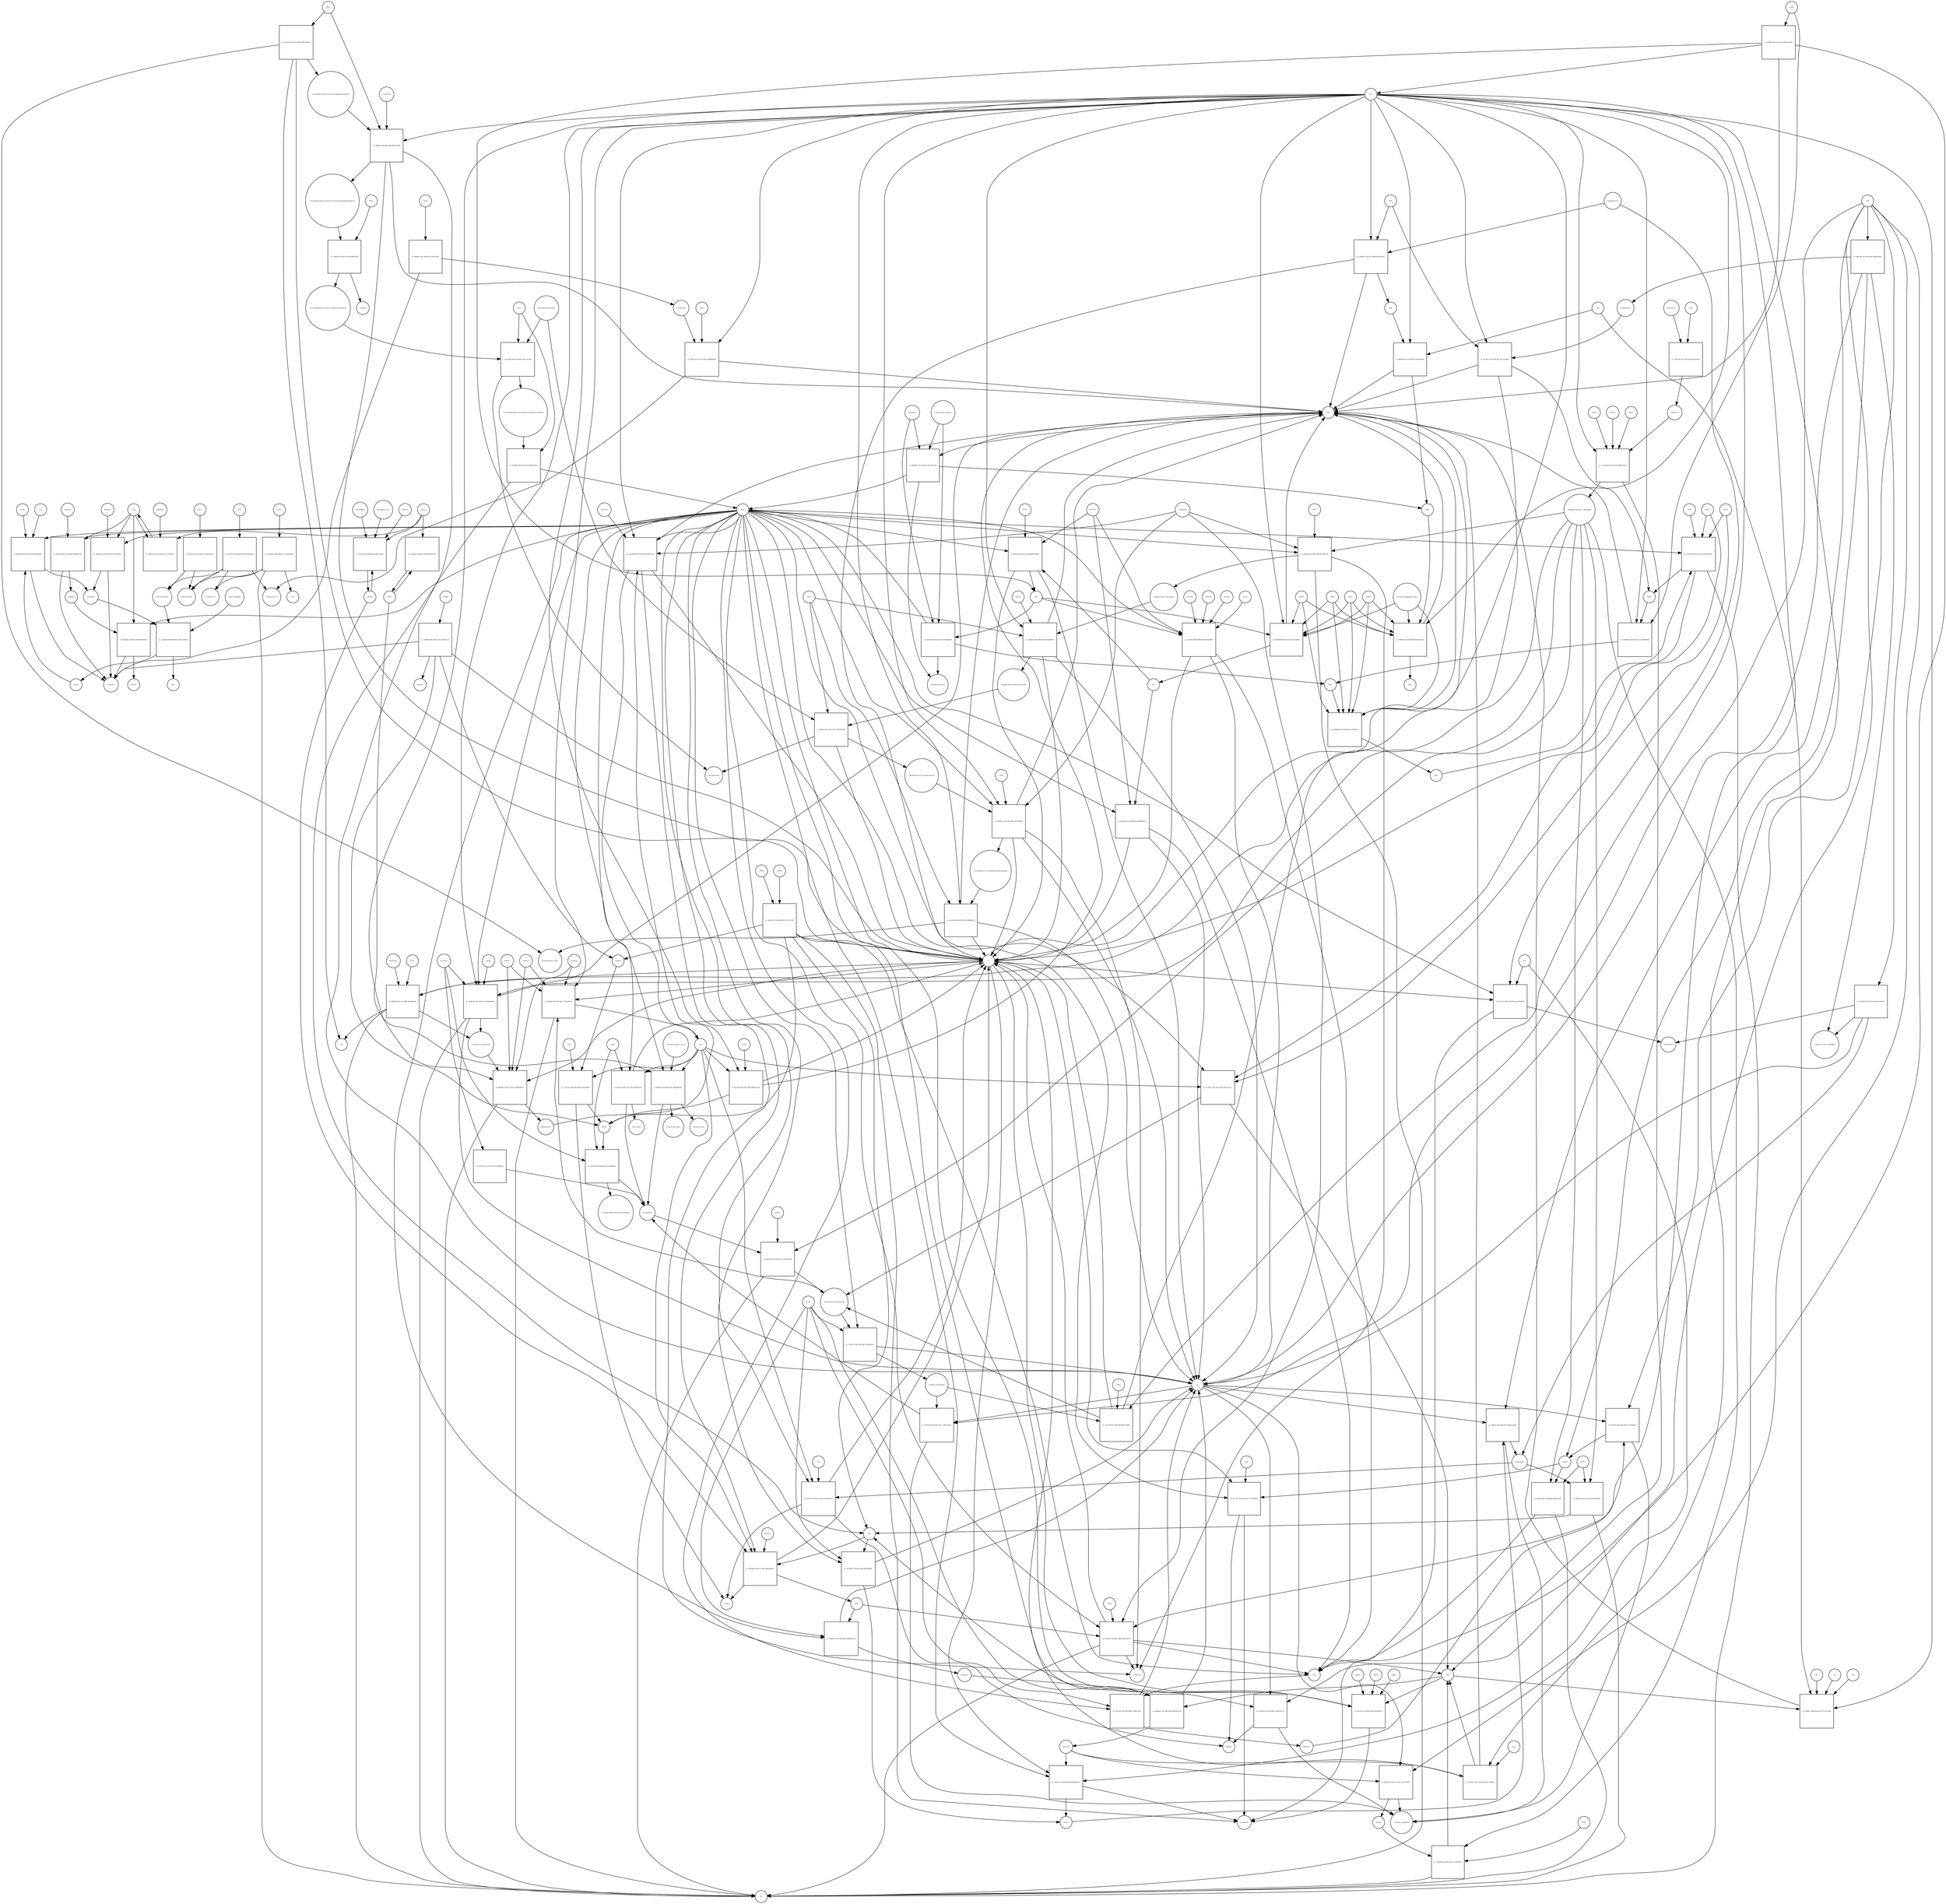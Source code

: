 strict digraph  {
"pr_166bf4a2-b18c-4336-9f47-bc5dfca61db7" [annotation="", bipartite=1, cls=process, fontsize=4, label="pr_166bf4a2-b18c-4336-9f47-bc5dfca61db7", shape=square];
"D-Galactose" [annotation="http_//identifiers.org/CHEBI_27667|http_//identifiers.org/pubchem.compound_439353|http_//identifiers.org/bigg.metabolite_gal_bD", bipartite=0, cls="simple chemical", fontsize=4, label="D-Galactose", shape=circle];
"⍺-D-Galactose" [annotation="http_//identifiers.org/CHEBI_28061|http_//identifiers.org/pubchem.compound_439357|http_//identifiers.org/bigg.metabolite_gal", bipartite=0, cls="simple chemical", fontsize=4, label="⍺-D-Galactose", shape=circle];
GALM [annotation="http_//identifiers.org/uniprot_Q96C23", bipartite=0, cls=macromolecule, fontsize=4, label=GALM, shape=circle];
"pr_04059e19-01c5-4755-8410-e00a6b66e262" [annotation="", bipartite=1, cls=process, fontsize=4, label="pr_04059e19-01c5-4755-8410-e00a6b66e262", shape=square];
"⍺-D-Galactose-1P" [annotation="http_//identifiers.org/CHEBI_17973|http_//identifiers.org/pubchem.compound_123912|http_//identifiers.org/bigg.metabolite_gal1p", bipartite=0, cls="simple chemical", fontsize=4, label="⍺-D-Galactose-1P", shape=circle];
GALK1 [annotation="http_//identifiers.org/uniprot_P51570", bipartite=0, cls=macromolecule, fontsize=4, label=GALK1, shape=circle];
ATP [annotation="http_//identifiers.org/CHEBI_15422|http_//identifiers.org/pubchem.compound_5957|http_//identifiers.org/bigg.metabolite_atp", bipartite=0, cls="simple chemical", fontsize=4, label=ATP, shape=circle];
ADP [annotation="http_//identifiers.org/CHEBI_16761|http_//identifiers.org/pubchem.compound_6022|http_//identifiers.org/bigg.metabolite_adp", bipartite=0, cls="simple chemical", fontsize=4, label=ADP, shape=circle];
"pr_a9a70726-2e6e-40b0-92b5-ff506a26cd9a" [annotation="", bipartite=1, cls=process, fontsize=4, label="pr_a9a70726-2e6e-40b0-92b5-ff506a26cd9a", shape=square];
"UDP-⍺-D-Galactose" [annotation="http_//identifiers.org/CHEBI_66914|http_//identifiers.org/pubchem.compound_18068|http_//identifiers.org/bigg.metabolite_udpgal", bipartite=0, cls="simple chemical", fontsize=4, label="UDP-⍺-D-Galactose", shape=circle];
GALT [annotation="http_//identifiers.org/uniprot_P07902", bipartite=0, cls=macromolecule, fontsize=4, label=GALT, shape=circle];
"UDP-⍺-D-Glucose" [annotation="http_//identifiers.org/CHEBI_46229|http_//identifiers.org/pubchem.compound_8629|http_//identifiers.org/bigg.metabolite_udpg", bipartite=0, cls="simple chemical", fontsize=4, label="UDP-⍺-D-Glucose", shape=circle];
"⍺-D-Glucose-1-P" [annotation="http_//identifiers.org/CHEBI_29042|http_//identifiers.org/pubchem.compound_439165|http_//identifiers.org/bigg.metabolite_g1p", bipartite=0, cls="simple chemical", fontsize=4, label="⍺-D-Glucose-1-P", shape=circle];
"pr_a53b27ac-a3d8-4340-ab5c-747dbd14fb1d" [annotation="", bipartite=1, cls=process, fontsize=4, label="pr_a53b27ac-a3d8-4340-ab5c-747dbd14fb1d", shape=square];
UGP2 [annotation="http_//identifiers.org/uniprot_Q16851", bipartite=0, cls=macromolecule, fontsize=4, label=UGP2, shape=circle];
PPi [annotation="http_//identifiers.org/CHEBI_18361|http_//identifiers.org/pubchem.compound_644102|http_//identifiers.org/bigg.metabolite_ppi", bipartite=0, cls="simple chemical", fontsize=4, label=PPi, shape=circle];
UTP [annotation="http_//identifiers.org/CHEBI_15713|http_//identifiers.org/pubchem.compound_6133|http_//identifiers.org/bigg.metabolite_utp", bipartite=0, cls="simple chemical", fontsize=4, label=UTP, shape=circle];
"pr_b9c7e215-ba29-419f-9e27-52f4a98c47c1" [annotation="", bipartite=1, cls=process, fontsize=4, label="pr_b9c7e215-ba29-419f-9e27-52f4a98c47c1", shape=square];
GALE [annotation="http_//identifiers.org/uniprot_Q14376", bipartite=0, cls=macromolecule, fontsize=4, label=GALE, shape=circle];
Lactose [annotation="http_//identifiers.org/CHEBI_17716|http_//identifiers.org/pubchem.compound_440995|http_//identifiers.org/bigg.metabolite_lcts", bipartite=0, cls="simple chemical", fontsize=4, label=Lactose, shape=circle];
"pr_882815b6-fa54-42b4-97d4-be1401bf80a9" [annotation="", bipartite=1, cls=process, fontsize=4, label="pr_882815b6-fa54-42b4-97d4-be1401bf80a9", shape=square];
GLB1 [annotation="http_//identifiers.org/uniprot_P16278", bipartite=0, cls=macromolecule, fontsize=4, label=GLB1, shape=circle];
LCT [annotation="http_//identifiers.org/uniprot_P09848", bipartite=0, cls=macromolecule, fontsize=4, label=LCT, shape=circle];
H2O [annotation="http_//identifiers.org/CHEBI_15377|http_//identifiers.org/pubchem.compound_962|http_//identifiers.org/bigg.metabolite_h2o", bipartite=0, cls="simple chemical", fontsize=4, label=H2O, shape=circle];
"⍺-D-Glucose" [annotation="http_//identifiers.org/CHEBI_28102|http_//identifiers.org/pubchem.compound_79025|http_//identifiers.org/bigg.metabolite_glc__D", bipartite=0, cls="simple chemical", fontsize=4, label="⍺-D-Glucose", shape=circle];
"pr_c5f6898a-6f83-4a89-a1d5-c4c0ea1fce24" [annotation="", bipartite=1, cls=process, fontsize=4, label="pr_c5f6898a-6f83-4a89-a1d5-c4c0ea1fce24", shape=square];
Galacitol [annotation="http_//identifiers.org/CHEBI_16813|http_//identifiers.org/pubchem.compound_11850|http_//identifiers.org/bigg.metabolite_galt", bipartite=0, cls="simple chemical", fontsize=4, label=Galacitol, shape=circle];
AKR1B1 [annotation="http_//identifiers.org/uniprot_P15121", bipartite=0, cls=macromolecule, fontsize=4, label=AKR1B1, shape=circle];
NADP [annotation="http_//identifiers.org/CHEBI_18009|http_//identifiers.org/pubchem.compound_5886|http_//identifiers.org/bigg.metabolite_nadp", bipartite=0, cls="simple chemical", fontsize=4, label=NADP, shape=circle];
NADPH [annotation="http_//identifiers.org/CHEBI_16474|http_//identifiers.org/pubchem.compound_5884|http_//identifiers.org/bigg.metabolite_nadph", bipartite=0, cls="simple chemical", fontsize=4, label=NADPH, shape=circle];
H [annotation="http_//identifiers.org/CHEBI_24636|http_//identifiers.org/pubchem.compound_1038|http_//identifiers.org/bigg.metabolite_h", bipartite=0, cls="simple chemical", fontsize=4, label=H, shape=circle];
Melibiose [annotation="http_//identifiers.org/CHEBI_28053|http_//identifiers.org/pubchem.compound_440658|http_//identifiers.org/bigg.metabolite_melib", bipartite=0, cls="simple chemical", fontsize=4, label=Melibiose, shape=circle];
"pr_a4b49bc5-013d-43e0-985f-f1514997bac9" [annotation="", bipartite=1, cls=process, fontsize=4, label="pr_a4b49bc5-013d-43e0-985f-f1514997bac9", shape=square];
GLA [annotation="http_//identifiers.org/uniprot_P06280", bipartite=0, cls=macromolecule, fontsize=4, label=GLA, shape=circle];
Raffinose [annotation="http_//identifiers.org/CHEBI_16634|http_//identifiers.org/pubchem.compound_439242|http_//identifiers.org/bigg.metabolite_raffin", bipartite=0, cls="simple chemical", fontsize=4, label=Raffinose, shape=circle];
"pr_9f05ad4a-1cd9-4a4a-8f39-6693f5b94a74" [annotation="", bipartite=1, cls=process, fontsize=4, label="pr_9f05ad4a-1cd9-4a4a-8f39-6693f5b94a74", shape=square];
Sucrose [annotation="http_//identifiers.org/CHEBI_17992|http_//identifiers.org/pubchem.compound_5988|http_//identifiers.org/bigg.metabolite_sucr", bipartite=0, cls="simple chemical", fontsize=4, label=Sucrose, shape=circle];
"pr_5a20eb49-b099-4d40-8264-e006123380a4" [annotation="", bipartite=1, cls=process, fontsize=4, label="pr_5a20eb49-b099-4d40-8264-e006123380a4", shape=square];
"lactose synthetase" [annotation="http_//identifiers.org/uniprot_P00709|http_//identifiers.org/uniprot_P15291", bipartite=0, cls=complex, fontsize=4, label="lactose synthetase", shape=circle];
UDP [annotation="http_//identifiers.org/CHEBI_17659|http_//identifiers.org/pubchem.compound_6031|http_//identifiers.org/bigg.metabolite_udp", bipartite=0, cls="simple chemical", fontsize=4, label=UDP, shape=circle];
Stachyose [annotation="http_//identifiers.org/CHEBI_17164|http_//identifiers.org/pubchem.compound_439531|http_//identifiers.org/bigg.metabolite_stys", bipartite=0, cls="simple chemical", fontsize=4, label=Stachyose, shape=circle];
"pr_4d438259-dfb7-4a83-85c8-29d695814395" [annotation="", bipartite=1, cls=process, fontsize=4, label="pr_4d438259-dfb7-4a83-85c8-29d695814395", shape=square];
NAD [annotation="http_//identifiers.org/CHEBI_15846|http_//identifiers.org/pubchem.compound_5892|http_//identifiers.org/bigg.metabolite_nad", bipartite=0, cls="simple chemical", fontsize=4, label=NAD, shape=circle];
"pr_f4279b01-d0c5-4381-9d5b-d9642f3c6c44" [annotation="", bipartite=1, cls=process, fontsize=4, label="pr_f4279b01-d0c5-4381-9d5b-d9642f3c6c44", shape=square];
NADK [annotation="http_//identifiers.org/uniprot_O95544", bipartite=0, cls=macromolecule, fontsize=4, label=NADK, shape=circle];
"pr_ce1a7e4c-d256-4b5c-82a9-003e252896d7" [annotation="", bipartite=1, cls=process, fontsize=4, label="pr_ce1a7e4c-d256-4b5c-82a9-003e252896d7", shape=square];
NADH [annotation="http_//identifiers.org/CHEBI_16908|http_//identifiers.org/pubchem.compound_439153|http_//identifiers.org/bigg.metabolite_nadh", bipartite=0, cls="simple chemical", fontsize=4, label=NADH, shape=circle];
NNT [annotation="http_//identifiers.org/uniprot_Q13423", bipartite=0, cls=macromolecule, fontsize=4, label=NNT, shape=circle];
"Deamino-NAD" [annotation="http_//identifiers.org/CHEBI_18304|http_//identifiers.org/pubchem.compound_135421870|http_//identifiers.org/bigg.metabolite_dnad", bipartite=0, cls="simple chemical", fontsize=4, label="Deamino-NAD", shape=circle];
"pr_e14a388c-00de-47f0-baff-e9cee451ce1b" [annotation="", bipartite=1, cls=process, fontsize=4, label="pr_e14a388c-00de-47f0-baff-e9cee451ce1b", shape=square];
NADSYN1 [annotation="urn_miriam_pubmed_12547821|http_//identifiers.org/uniprot_Q6IA69", bipartite=0, cls=macromolecule, fontsize=4, label=NADSYN1, shape=circle];
"L-Glutamine" [annotation="http_//identifiers.org/CHEBI_18050|http_//identifiers.org/pubchem.compound_5961|http_//identifiers.org/bigg.metabolite_gln__L", bipartite=0, cls="simple chemical", fontsize=4, label="L-Glutamine", shape=circle];
"L-Glutamate" [annotation="http_//identifiers.org/CHEBI_16015|http_//identifiers.org/pubchem.compound_33032|http_//identifiers.org/bigg.metabolite_glu__L", bipartite=0, cls="simple chemical", fontsize=4, label="L-Glutamate", shape=circle];
"Nicotinamide D-ribonucleotide" [annotation="http_//identifiers.org/CHEBI_16171|http_//identifiers.org/pubchem.compound_14180", bipartite=0, cls="simple chemical", fontsize=4, label="Nicotinamide D-ribonucleotide", shape=circle];
"pr_488d587f-53ff-4831-94c4-757ba283d2a7" [annotation="", bipartite=1, cls=process, fontsize=4, label="pr_488d587f-53ff-4831-94c4-757ba283d2a7", shape=square];
NMNAT2 [annotation="urn_miriam_pubmed_12359228|http_//identifiers.org/uniprot_Q9BZQ4", bipartite=0, cls=macromolecule, fontsize=4, label=NMNAT2, shape=circle];
NMNAT1 [annotation="urn_miriam_pubmed_12359228|http_//identifiers.org/uniprot_Q9HAN9", bipartite=0, cls=macromolecule, fontsize=4, label=NMNAT1, shape=circle];
NMNAT3 [annotation="urn_miriam_pubmed_17402747|http_//identifiers.org/uniprot_Q96T66", bipartite=0, cls=macromolecule, fontsize=4, label=NMNAT3, shape=circle];
"pr_51c44671-c8a1-443a-8814-242257e31acc" [annotation="", bipartite=1, cls=process, fontsize=4, label="pr_51c44671-c8a1-443a-8814-242257e31acc", shape=square];
ENPP1 [annotation="http_//identifiers.org/uniprot_P22413", bipartite=0, cls=macromolecule, fontsize=4, label=ENPP1, shape=circle];
ENPP3 [annotation="http_//identifiers.org/uniprot_O14638", bipartite=0, cls=macromolecule, fontsize=4, label=ENPP3, shape=circle];
AMP [annotation="http_//identifiers.org/CHEBI_16027|http_//identifiers.org/pubchem.compound_6083|http_//identifiers.org/bigg.metabolite_amp", bipartite=0, cls="simple chemical", fontsize=4, label=AMP, shape=circle];
"N-Ribosyl-nicotinamide" [annotation="http_//identifiers.org/CHEBI_15927|http_//identifiers.org/pubchem.compound_439924|http_//identifiers.org/bigg.metabolite_rnam", bipartite=0, cls="simple chemical", fontsize=4, label="N-Ribosyl-nicotinamide", shape=circle];
"pr_29c513d0-f57f-4e95-8586-fb59e7469fd0" [annotation="", bipartite=1, cls=process, fontsize=4, label="pr_29c513d0-f57f-4e95-8586-fb59e7469fd0", shape=square];
NRK1 [annotation="http_//identifiers.org/uniprot_Q9NWW6", bipartite=0, cls=macromolecule, fontsize=4, label=NRK1, shape=circle];
"pr_21207ea7-2282-45e8-8faa-7b332fec6b7d" [annotation="", bipartite=1, cls=process, fontsize=4, label="pr_21207ea7-2282-45e8-8faa-7b332fec6b7d", shape=square];
NT5E [annotation="urn_miriam_pubmed_2848759|http_//identifiers.org/uniprot_P21589", bipartite=0, cls=macromolecule, fontsize=4, label=NT5E, shape=circle];
Pi [annotation="http_//identifiers.org/CHEBI_18367|http_//identifiers.org/pubchem.compound_1061|http_//identifiers.org/bigg.metabolite_pi", bipartite=0, cls="simple chemical", fontsize=4, label=Pi, shape=circle];
Nicotinate [annotation="http_//identifiers.org/CHEBI_32544|http_//identifiers.org/pubchem.compound_937|http_//identifiers.org/bigg.metabolite_nicnt", bipartite=0, cls="simple chemical", fontsize=4, label=Nicotinate, shape=circle];
"pr_bf716704-bd29-4b52-861e-d12def64bdb5" [annotation="", bipartite=1, cls=process, fontsize=4, label="pr_bf716704-bd29-4b52-861e-d12def64bdb5", shape=square];
Nicotinamide [annotation="http_//identifiers.org/CHEBI_17154|http_//identifiers.org/pubchem.compound_936|http_//identifiers.org/bigg.metabolite_ncam", bipartite=0, cls="simple chemical", fontsize=4, label=Nicotinamide, shape=circle];
CD38 [annotation="urn_miriam_pubmed_16690024|http_//identifiers.org/uniprot_P28907", bipartite=0, cls=macromolecule, fontsize=4, label=CD38, shape=circle];
"nicotinate-adenine dinucleotide phosphate" [annotation="http_//identifiers.org/CHEBI_75967|http_//identifiers.org/pubchem.compound_71768143", bipartite=0, cls="simple chemical", fontsize=4, label="nicotinate-adenine dinucleotide phosphate", shape=circle];
"pr_8296c908-1d55-42ad-ba7d-75b201d2259d" [annotation="", bipartite=1, cls=process, fontsize=4, label="pr_8296c908-1d55-42ad-ba7d-75b201d2259d", shape=square];
NAMPT [annotation="http_//identifiers.org/uniprot_P43490", bipartite=0, cls=macromolecule, fontsize=4, label=NAMPT, shape=circle];
"5-phospho-⍺-D-ribose 1-diphosphate" [annotation="http_//identifiers.org/CHEBI_17111|http_//identifiers.org/pubchem.compound_7339|http_//identifiers.org/bigg.metabolite_prpp", bipartite=0, cls="simple chemical", fontsize=4, label="5-phospho-⍺-D-ribose 1-diphosphate", shape=circle];
"pr_d697b160-1208-4d87-ab9c-c7198a11bdab" [annotation="", bipartite=1, cls=process, fontsize=4, label="pr_d697b160-1208-4d87-ab9c-c7198a11bdab", shape=square];
PNP [annotation="http_//identifiers.org/uniprot_P00491", bipartite=0, cls=macromolecule, fontsize=4, label=PNP, shape=circle];
"⍺-D-Ribose 1-phosphate" [annotation="http_//identifiers.org/CHEBI_16300|http_//identifiers.org/pubchem.compound_439236|http_//identifiers.org/bigg.metabolite_r1p", bipartite=0, cls="simple chemical", fontsize=4, label="⍺-D-Ribose 1-phosphate", shape=circle];
"pr_d626f17b-e433-4dc6-b387-98d6a68455ab" [annotation="", bipartite=1, cls=process, fontsize=4, label="pr_d626f17b-e433-4dc6-b387-98d6a68455ab", shape=square];
SIRT5 [annotation="urn_miriam_pubmed_17694089|http_//identifiers.org/uniprot_Q9NXA8", bipartite=0, cls=macromolecule, fontsize=4, label=SIRT5, shape=circle];
"Histone N6-acetyl-L-lysine" [annotation="http_//identifiers.org/pubchem.substance_5094", bipartite=0, cls="simple chemical", fontsize=4, label="Histone N6-acetyl-L-lysine", shape=circle];
"O-Acetyl-ADP-ribose" [annotation="http_//identifiers.org/CHEBI_76279|http_//identifiers.org/pubchem.compound_72193709", bipartite=0, cls="simple chemical", fontsize=4, label="O-Acetyl-ADP-ribose", shape=circle];
"Histone-L-lysine" [annotation="http_//identifiers.org/CHEBI_5738|http_//identifiers.org/pubchem.substance_5447|http_//identifiers.org/pubchem.substance_223439948", bipartite=0, cls="simple chemical", fontsize=4, label="Histone-L-lysine", shape=circle];
"pr_bacf0c13-9a91-4157-a291-f3250e3074ca" [annotation="", bipartite=1, cls=process, fontsize=4, label="pr_bacf0c13-9a91-4157-a291-f3250e3074ca", shape=square];
"ADP-D-ribose" [annotation="http_//identifiers.org/CHEBI_16960|http_//identifiers.org/pubchem.compound_33576", bipartite=0, cls="simple chemical", fontsize=4, label="ADP-D-ribose", shape=circle];
"Nicotinate D-ribonucleotide" [annotation="http_//identifiers.org/CHEBI_15763|http_//identifiers.org/pubchem.compound_121992|http_//identifiers.org/bigg.metabolite_nicrnt", bipartite=0, cls="simple chemical", fontsize=4, label="Nicotinate D-ribonucleotide", shape=circle];
"pr_805af901-c2d7-4cca-8a37-03d3c02b615c" [annotation="", bipartite=1, cls=process, fontsize=4, label="pr_805af901-c2d7-4cca-8a37-03d3c02b615c", shape=square];
Quinolinate [annotation="http_//identifiers.org/CHEBI_16675|http_//identifiers.org/pubchem.compound_1066|http_//identifiers.org/bigg.metabolite_quln", bipartite=0, cls="simple chemical", fontsize=4, label=Quinolinate, shape=circle];
"pr_f0f4e692-6756-41a2-8ffb-5b419b94038a" [annotation="", bipartite=1, cls=process, fontsize=4, label="pr_f0f4e692-6756-41a2-8ffb-5b419b94038a", shape=square];
QPRT [annotation="http_//identifiers.org/uniprot_Q15274", bipartite=0, cls=macromolecule, fontsize=4, label=QPRT, shape=circle];
CO2 [annotation="http_//identifiers.org/CHEBI_16526|http_//identifiers.org/pubchem.compound_280|http_//identifiers.org/bigg.metabolite_co2", bipartite=0, cls="simple chemical", fontsize=4, label=CO2, shape=circle];
"pr_c896b769-2029-4486-93c5-543a8c488ed1" [annotation="", bipartite=1, cls=process, fontsize=4, label="pr_c896b769-2029-4486-93c5-543a8c488ed1", shape=square];
NAPRT1 [annotation="http_//identifiers.org/uniprot_Q6XQN6", bipartite=0, cls=macromolecule, fontsize=4, label=NAPRT1, shape=circle];
"pr_d10afc41-61a3-415f-82c5-fc31fd3feda3" [annotation="", bipartite=1, cls=process, fontsize=4, label="pr_d10afc41-61a3-415f-82c5-fc31fd3feda3", shape=square];
"⍺D-Ribose 1P" [annotation="http_//identifiers.org/CHEBI_16300|http_//identifiers.org/pubchem.compound_439236|http_//identifiers.org/bigg.metabolite_r1p", bipartite=0, cls="simple chemical", fontsize=4, label="⍺D-Ribose 1P", shape=circle];
"pr_282e2326-27f1-41ba-ba5a-f07ee0a1d7bb" [annotation="", bipartite=1, cls=process, fontsize=4, label="pr_282e2326-27f1-41ba-ba5a-f07ee0a1d7bb", shape=square];
"D-Ribose 5P" [annotation="http_//identifiers.org/CHEBI_78679|http_//identifiers.org/pubchem.compound_439167", bipartite=0, cls="simple chemical", fontsize=4, label="D-Ribose 5P", shape=circle];
PGM2 [annotation="http_//identifiers.org/uniprot_Q96G03", bipartite=0, cls=macromolecule, fontsize=4, label=PGM2, shape=circle];
"pr_1173c4e9-b7ab-47df-8aa9-f8590ccf25c9" [annotation="", bipartite=1, cls=process, fontsize=4, label="pr_1173c4e9-b7ab-47df-8aa9-f8590ccf25c9", shape=square];
PRPS1 [annotation="http_//identifiers.org/uniprot_P60891", bipartite=0, cls=macromolecule, fontsize=4, label=PRPS1, shape=circle];
PRPS2 [annotation="http_//identifiers.org/uniprot_P11908", bipartite=0, cls=macromolecule, fontsize=4, label=PRPS2, shape=circle];
PRPS1L1 [annotation="http_//identifiers.org/uniprot_P21108", bipartite=0, cls=macromolecule, fontsize=4, label=PRPS1L1, shape=circle];
"pr_3539664b-2ea3-46b6-8544-efc7f4b7e740" [annotation="", bipartite=1, cls=process, fontsize=4, label="pr_3539664b-2ea3-46b6-8544-efc7f4b7e740", shape=square];
"5-phospho-beta-D-ribosylamine" [annotation="http_//identifiers.org/CHEBI_37737|http_//identifiers.org/pubchem.compound_439905|http_//identifiers.org/bigg.metabolite_pram", bipartite=0, cls="simple chemical", fontsize=4, label="5-phospho-beta-D-ribosylamine", shape=circle];
PPAT [annotation="http_//identifiers.org/uniprot_Q06203", bipartite=0, cls=macromolecule, fontsize=4, label=PPAT, shape=circle];
"pr_bdeb69e7-69f2-4480-9893-a08139e80e63" [annotation="", bipartite=1, cls=process, fontsize=4, label="pr_bdeb69e7-69f2-4480-9893-a08139e80e63", shape=square];
"5-phospho-beta-D-ribosylglycinamide" [annotation="http_//identifiers.org/CHEBI_143788|http_//identifiers.org/pubchem.compound_129630972|http_//identifiers.org/bigg.metabolite_gar", bipartite=0, cls="simple chemical", fontsize=4, label="5-phospho-beta-D-ribosylglycinamide", shape=circle];
GART [annotation="http_//identifiers.org/uniprot_P22102", bipartite=0, cls=macromolecule, fontsize=4, label=GART, shape=circle];
Glycine [annotation="http_//identifiers.org/CHEBI_15428|http_//identifiers.org/pubchem.compound_750|http_//identifiers.org/bigg.metabolite_gly", bipartite=0, cls="simple chemical", fontsize=4, label=Glycine, shape=circle];
"pr_4f9b31c4-f5a3-42a1-80c5-2da35738c386" [annotation="", bipartite=1, cls=process, fontsize=4, label="pr_4f9b31c4-f5a3-42a1-80c5-2da35738c386", shape=square];
"5-phosphoribosyl-N-formylglycinamide" [annotation="http_//identifiers.org/pubchem.compound_129652037|http_//identifiers.org/bigg.metabolite_fgam", bipartite=0, cls="simple chemical", fontsize=4, label="5-phosphoribosyl-N-formylglycinamide", shape=circle];
"10-Formyltetrahydrofolate" [annotation="http_//identifiers.org/CHEBI_15637|http_//identifiers.org/pubchem.compound_135450591|http_//identifiers.org/bigg.metabolite_10fthf", bipartite=0, cls="simple chemical", fontsize=4, label="10-Formyltetrahydrofolate", shape=circle];
Tetrahydrofolate [annotation="http_//identifiers.org/CHEBI_67016|http_//identifiers.org/pubchem.compound_135444742|http_//identifiers.org/bigg.metabolite_thf", bipartite=0, cls="simple chemical", fontsize=4, label=Tetrahydrofolate, shape=circle];
"pr_da089bc3-c1ab-496e-98c6-7bc793f4a0f3" [annotation="", bipartite=1, cls=process, fontsize=4, label="pr_da089bc3-c1ab-496e-98c6-7bc793f4a0f3", shape=square];
"2-(Formamido)-N1-(5'-phosphoribosyl)acetamidine" [annotation="http_//identifiers.org/pubchem.compound_5462266|http_//identifiers.org/bigg.metabolite_fpram", bipartite=0, cls="simple chemical", fontsize=4, label="2-(Formamido)-N1-(5'-phosphoribosyl)acetamidine", shape=circle];
PFAS [annotation="http_//identifiers.org/uniprot_O15067", bipartite=0, cls=macromolecule, fontsize=4, label=PFAS, shape=circle];
"pr_3fecb856-3266-4fff-8253-dc706b802a58" [annotation="", bipartite=1, cls=process, fontsize=4, label="pr_3fecb856-3266-4fff-8253-dc706b802a58", shape=square];
"Aminoimidazole ribotide" [annotation="http_//identifiers.org/CHEBI_138560|http_//identifiers.org/pubchem.compound_161500|http_//identifiers.org/bigg.metabolite_airs", bipartite=0, cls="simple chemical", fontsize=4, label="Aminoimidazole ribotide", shape=circle];
"pr_ab5713ae-6c63-4ae1-899d-50989349beb3" [annotation="", bipartite=1, cls=process, fontsize=4, label="pr_ab5713ae-6c63-4ae1-899d-50989349beb3", shape=square];
"1-(5-Phospho-D-ribosyl)-5-amino-4-imidazolecarboxylate" [annotation="http_//identifiers.org/CHEBI_28413|http_//identifiers.org/pubchem.compound_165388|http_//identifiers.org/bigg.metabolite_5aizc", bipartite=0, cls="simple chemical", fontsize=4, label="1-(5-Phospho-D-ribosyl)-5-amino-4-imidazolecarboxylate", shape=circle];
PAICS [annotation="http_//identifiers.org/uniprot_P22234", bipartite=0, cls=macromolecule, fontsize=4, label=PAICS, shape=circle];
"pr_f468baff-290b-44bb-89a9-6959c4b7d99f" [annotation="", bipartite=1, cls=process, fontsize=4, label="pr_f468baff-290b-44bb-89a9-6959c4b7d99f", shape=square];
"1-(5'-Phosphoribosyl)-5-amino-4-(N-succinocarboxamide)-imidazole" [annotation="http_//identifiers.org/CHEBI_18319|http_//identifiers.org/pubchem.compound_160666", bipartite=0, cls="simple chemical", fontsize=4, label="1-(5'-Phosphoribosyl)-5-amino-4-(N-succinocarboxamide)-imidazole", shape=circle];
"L-Aspartate" [annotation="http_//identifiers.org/CHEBI_17053|http_//identifiers.org/pubchem.compound_5960|http_//identifiers.org/bigg.metabolite_asp__L", bipartite=0, cls="simple chemical", fontsize=4, label="L-Aspartate", shape=circle];
"pr_970df054-e2e8-4fc0-9e79-947d0587390f" [annotation="", bipartite=1, cls=process, fontsize=4, label="pr_970df054-e2e8-4fc0-9e79-947d0587390f", shape=square];
"1-(5'-Phosphoribosyl)-5-amino-4-imidazolecarboxamide" [annotation="http_//identifiers.org/CHEBI_18406|http_//identifiers.org/pubchem.compound_65110|http_//identifiers.org/bigg.metabolite_aicar", bipartite=0, cls="simple chemical", fontsize=4, label="1-(5'-Phosphoribosyl)-5-amino-4-imidazolecarboxamide", shape=circle];
ADSL [annotation="http_//identifiers.org/uniprot_P30566", bipartite=0, cls=macromolecule, fontsize=4, label=ADSL, shape=circle];
Fumarate [annotation="http_//identifiers.org/CHEBI_29806|http_//identifiers.org/pubchem.compound_5460307|http_//identifiers.org/bigg.metabolite_fum", bipartite=0, cls="simple chemical", fontsize=4, label=Fumarate, shape=circle];
"pr_82c40db7-8f39-4154-8dc3-8aacc7aa3bec" [annotation="", bipartite=1, cls=process, fontsize=4, label="pr_82c40db7-8f39-4154-8dc3-8aacc7aa3bec", shape=square];
"1-(5'-Phosphoribosyl)-5-formamido-4-imidazolecarboxamide" [annotation="http_//identifiers.org/CHEBI_18381|http_//identifiers.org/pubchem.compound_166760|http_//identifiers.org/bigg.metabolite_fprica", bipartite=0, cls="simple chemical", fontsize=4, label="1-(5'-Phosphoribosyl)-5-formamido-4-imidazolecarboxamide", shape=circle];
ATIC [annotation="http_//identifiers.org/uniprot_P31939", bipartite=0, cls=macromolecule, fontsize=4, label=ATIC, shape=circle];
"pr_3207804f-3827-44a9-8110-6a2bde3cf6c2" [annotation="", bipartite=1, cls=process, fontsize=4, label="pr_3207804f-3827-44a9-8110-6a2bde3cf6c2", shape=square];
IMP [annotation="http_//identifiers.org/CHEBI_17202|http_//identifiers.org/pubchem.compound_135398640|http_//identifiers.org/bigg.metabolite_imp", bipartite=0, cls="simple chemical", fontsize=4, label=IMP, shape=circle];
"pr_f55b496b-7baf-4322-a08d-358e6a6bd6c2" [annotation="", bipartite=1, cls=process, fontsize=4, label="pr_f55b496b-7baf-4322-a08d-358e6a6bd6c2", shape=square];
XMP [annotation="http_//identifiers.org/CHEBI_15652|http_//identifiers.org/pubchem.compound_73323|http_//identifiers.org/bigg.metabolite_xmp", bipartite=0, cls="simple chemical", fontsize=4, label=XMP, shape=circle];
IMPDH1 [annotation="http_//identifiers.org/uniprot_P20839", bipartite=0, cls=macromolecule, fontsize=4, label=IMPDH1, shape=circle];
IMPDH2 [annotation="http_//identifiers.org/uniprot_P12268", bipartite=0, cls=macromolecule, fontsize=4, label=IMPDH2, shape=circle];
"pr_17887e76-e0c9-4b37-88d0-b5bd7d79cc81" [annotation="", bipartite=1, cls=process, fontsize=4, label="pr_17887e76-e0c9-4b37-88d0-b5bd7d79cc81", shape=square];
GMP [annotation="http_//identifiers.org/CHEBI_17345|http_//identifiers.org/pubchem.compound_135398631|http_//identifiers.org/bigg.metabolite_gmp", bipartite=0, cls="simple chemical", fontsize=4, label=GMP, shape=circle];
GMPS [annotation="urn_miriam_pubmed_8089153|http_//identifiers.org/uniprot_P49915", bipartite=0, cls=macromolecule, fontsize=4, label=GMPS, shape=circle];
"pr_e95d6ff5-442d-4310-ab9d-da62e61cb586" [annotation="", bipartite=1, cls=process, fontsize=4, label="pr_e95d6ff5-442d-4310-ab9d-da62e61cb586", shape=square];
GDP [annotation="http_//identifiers.org/CHEBI_17552|http_//identifiers.org/pubchem.compound_135398619|http_//identifiers.org/bigg.metabolite_gdp", bipartite=0, cls="simple chemical", fontsize=4, label=GDP, shape=circle];
GUK1 [annotation="urn_miriam_pubmed_8663313|http_//identifiers.org/uniprot_Q16774", bipartite=0, cls=macromolecule, fontsize=4, label=GUK1, shape=circle];
"pr_ff8a59e4-9604-4e47-a710-32fcb169ff5a" [annotation="", bipartite=1, cls=process, fontsize=4, label="pr_ff8a59e4-9604-4e47-a710-32fcb169ff5a", shape=square];
GTP [annotation="http_//identifiers.org/CHEBI_15996|http_//identifiers.org/pubchem.compound_35398633|http_//identifiers.org/bigg.metabolite_gtp", bipartite=0, cls="simple chemical", fontsize=4, label=GTP, shape=circle];
NME3 [annotation="http_//identifiers.org/uniprot_Q13232", bipartite=0, cls=macromolecule, fontsize=4, label=NME3, shape=circle];
"Nucleoside diphosphate kinase" [annotation="http_//identifiers.org/uniprot_P15531|http_//identifiers.org/uniprot_P22392", bipartite=0, cls=complex, fontsize=4, label="Nucleoside diphosphate kinase", shape=circle];
NME5 [annotation="http_//identifiers.org/uniprot_P56597", bipartite=0, cls=macromolecule, fontsize=4, label=NME5, shape=circle];
NME6 [annotation="http_//identifiers.org/uniprot_O75414", bipartite=0, cls=macromolecule, fontsize=4, label=NME6, shape=circle];
NME7 [annotation="http_//identifiers.org/uniprot_Q9Y5B8", bipartite=0, cls=macromolecule, fontsize=4, label=NME7, shape=circle];
"pr_42052342-8c88-4934-8cd7-973aa84fd230" [annotation="", bipartite=1, cls=process, fontsize=4, label="pr_42052342-8c88-4934-8cd7-973aa84fd230", shape=square];
dGDP [annotation="http_//identifiers.org/CHEBI_28862|http_//identifiers.org/pubchem.compound_135398595|http_//identifiers.org/bigg.metabolite_dgdp", bipartite=0, cls="simple chemical", fontsize=4, label=dGDP, shape=circle];
"ribonucleoside reductase" [annotation="http_//identifiers.org/uniprot_P23921|http_//identifiers.org/uniprot_P31350|http_//identifiers.org/uniprot_Q7LG56", bipartite=0, cls=complex, fontsize=4, label="ribonucleoside reductase", shape=circle];
Thioredoxin [annotation="http_//identifiers.org/CHEBI_15033|http_//identifiers.org/pubchem.substance_223441017|http_//identifiers.org/pubchem.substance_3635", bipartite=0, cls="simple chemical", fontsize=4, label=Thioredoxin, shape=circle];
"Thioredoxin disulfide" [annotation="http_//identifiers.org/CHEBI_18191|http_//identifiers.org/pubchem.substance_11533266|http_//identifiers.org/pubchem.substance_3636", bipartite=0, cls="simple chemical", fontsize=4, label="Thioredoxin disulfide", shape=circle];
"pr_d363b68f-5b16-4745-8b89-1a976bb00352" [annotation="", bipartite=1, cls=process, fontsize=4, label="pr_d363b68f-5b16-4745-8b89-1a976bb00352", shape=square];
dGTP [annotation="http_//identifiers.org/CHEBI_16497|http_//identifiers.org/pubchem.compound_135398599|http_//identifiers.org/bigg.metabolite_dgtp", bipartite=0, cls="simple chemical", fontsize=4, label=dGTP, shape=circle];
dGMP [annotation="http_//identifiers.org/CHEBI_16192|http_//identifiers.org/pubchem.compound_135398597|http_//identifiers.org/bigg.metabolite_dgmp", bipartite=0, cls="simple chemical", fontsize=4, label=dGMP, shape=circle];
"pr_590d6d9d-cc09-4310-b731-52547dd661dd" [annotation="", bipartite=1, cls=process, fontsize=4, label="pr_590d6d9d-cc09-4310-b731-52547dd661dd", shape=square];
Deoxyguanosine [annotation="http_//identifiers.org/CHEBI_17172|http_//identifiers.org/pubchem.compound_135398592|http_//identifiers.org/bigg.metabolite_dgsn", bipartite=0, cls="simple chemical", fontsize=4, label=Deoxyguanosine, shape=circle];
"pr_65713af7-32e9-4504-a80c-d1215c62feb8" [annotation="", bipartite=1, cls=process, fontsize=4, label="pr_65713af7-32e9-4504-a80c-d1215c62feb8", shape=square];
DCK [annotation="http_//identifiers.org/uniprot_P27707", bipartite=0, cls=macromolecule, fontsize=4, label=DCK, shape=circle];
"pr_0d62709d-eea3-4fee-81dd-3b0f4383ab82" [annotation="", bipartite=1, cls=process, fontsize=4, label="pr_0d62709d-eea3-4fee-81dd-3b0f4383ab82", shape=square];
Guanine [annotation="http_//identifiers.org/CHEBI_16235|http_//identifiers.org/pubchem.compound_135398634|http_//identifiers.org/bigg.metabolite_gua", bipartite=0, cls="simple chemical", fontsize=4, label=Guanine, shape=circle];
"2-deoxy-⍺-D-ribose 1-phosphate" [annotation="http_//identifiers.org/CHEBI_28542|http_//identifiers.org/pubchem.compound_439287|http_//identifiers.org/bigg.metabolite_2dr1p", bipartite=0, cls="simple chemical", fontsize=4, label="2-deoxy-⍺-D-ribose 1-phosphate", shape=circle];
"pr_07427938-2409-4a82-a57b-f675d4a83eec" [annotation="", bipartite=1, cls=process, fontsize=4, label="pr_07427938-2409-4a82-a57b-f675d4a83eec", shape=square];
ITPA [annotation="http_//identifiers.org/uniprot_Q9BY32", bipartite=0, cls=macromolecule, fontsize=4, label=ITPA, shape=circle];
"pr_fbde8cff-880c-4d29-8e20-dfdfe5fa738b" [annotation="", bipartite=1, cls=process, fontsize=4, label="pr_fbde8cff-880c-4d29-8e20-dfdfe5fa738b", shape=square];
HPRT1 [annotation="http_//identifiers.org/uniprot_P00492", bipartite=0, cls=macromolecule, fontsize=4, label=HPRT1, shape=circle];
Guanosine [annotation="http_//identifiers.org/CHEBI_16750|http_//identifiers.org/pubchem.compound_135398635|http_//identifiers.org/bigg.metabolite_gsn", bipartite=0, cls="simple chemical", fontsize=4, label=Guanosine, shape=circle];
"pr_8cf0e5f7-8a66-4b3a-8498-1c52e76bda11" [annotation="", bipartite=1, cls=process, fontsize=4, label="pr_8cf0e5f7-8a66-4b3a-8498-1c52e76bda11", shape=square];
"pr_4a16cc01-f676-4901-8dd8-7c900e47363a" [annotation="", bipartite=1, cls=process, fontsize=4, label="pr_4a16cc01-f676-4901-8dd8-7c900e47363a", shape=square];
"pr_98d47d47-54dd-435c-ae49-d4ea0932bf89" [annotation="", bipartite=1, cls=process, fontsize=4, label="pr_98d47d47-54dd-435c-ae49-d4ea0932bf89", shape=square];
ENTPD2 [annotation="http_//identifiers.org/uniprot_Q9Y5L3", bipartite=0, cls=macromolecule, fontsize=4, label=ENTPD2, shape=circle];
NTPCR [annotation="http_//identifiers.org/uniprot_Q9BSD7", bipartite=0, cls=macromolecule, fontsize=4, label=NTPCR, shape=circle];
"pr_69fae543-51c2-43d0-9422-83b9d45b0c25" [annotation="", bipartite=1, cls=process, fontsize=4, label="pr_69fae543-51c2-43d0-9422-83b9d45b0c25", shape=square];
"pr_9c9d9762-685b-4868-9b66-f6447dc6bb0f" [annotation="", bipartite=1, cls=process, fontsize=4, label="pr_9c9d9762-685b-4868-9b66-f6447dc6bb0f", shape=square];
ENTPD4 [annotation="http_//identifiers.org/uniprot_Q9Y227", bipartite=0, cls=macromolecule, fontsize=4, label=ENTPD4, shape=circle];
ENTPD5 [annotation="http_//identifiers.org/uniprot_O75356", bipartite=0, cls=macromolecule, fontsize=4, label=ENTPD5, shape=circle];
ENTPD6 [annotation="http_//identifiers.org/uniprot_O75354", bipartite=0, cls=macromolecule, fontsize=4, label=ENTPD6, shape=circle];
CANT1 [annotation="http_//identifiers.org/uniprot_Q8WVQ1", bipartite=0, cls=macromolecule, fontsize=4, label=CANT1, shape=circle];
"pr_92eced22-c7e5-4dbe-8745-ccf7c5e7478f" [annotation="", bipartite=1, cls=process, fontsize=4, label="pr_92eced22-c7e5-4dbe-8745-ccf7c5e7478f", shape=square];
GMPR [annotation="http_//identifiers.org/uniprot_P36959", bipartite=0, cls=macromolecule, fontsize=4, label=GMPR, shape=circle];
GMPR2 [annotation="http_//identifiers.org/uniprot_Q9P2T1", bipartite=0, cls=macromolecule, fontsize=4, label=GMPR2, shape=circle];
Ammonium [annotation="http_//identifiers.org/CHEBI_28938|http_//identifiers.org/pubchem.compound_223|http_//identifiers.org/bigg.metabolite_nh4", bipartite=0, cls="simple chemical", fontsize=4, label=Ammonium, shape=circle];
"pr_3e2caa16-c0e4-4f83-a6e0-9c8a28f25d75" [annotation="", bipartite=1, cls=process, fontsize=4, label="pr_3e2caa16-c0e4-4f83-a6e0-9c8a28f25d75", shape=square];
AMDP2 [annotation="http_//identifiers.org/uniprot_Q01433", bipartite=0, cls=macromolecule, fontsize=4, label=AMDP2, shape=circle];
AMPD1 [annotation="http_//identifiers.org/uniprot_P23109", bipartite=0, cls=macromolecule, fontsize=4, label=AMPD1, shape=circle];
AMPD3 [annotation="http_//identifiers.org/uniprot_Q01432", bipartite=0, cls=macromolecule, fontsize=4, label=AMPD3, shape=circle];
"pr_d0802637-7613-4e08-8e5d-703885a8e08a" [annotation="", bipartite=1, cls=process, fontsize=4, label="pr_d0802637-7613-4e08-8e5d-703885a8e08a", shape=square];
Xanthosine [annotation="http_//identifiers.org/CHEBI_18107|http_//identifiers.org/pubchem.compound_64959|http_//identifiers.org/bigg.metabolite_xtsn", bipartite=0, cls="simple chemical", fontsize=4, label=Xanthosine, shape=circle];
"pr_ae32f0c8-1a31-43a3-8fe2-3645d10f17da" [annotation="", bipartite=1, cls=process, fontsize=4, label="pr_ae32f0c8-1a31-43a3-8fe2-3645d10f17da", shape=square];
Xanthine [annotation="http_//identifiers.org/CHEBI_15318|http_//identifiers.org/pubchem.compound_1188|http_//identifiers.org/bigg.metabolite_xan", bipartite=0, cls="simple chemical", fontsize=4, label=Xanthine, shape=circle];
"pr_2ec90bd5-7336-4ed9-98b6-b835fd64d8bc" [annotation="", bipartite=1, cls=process, fontsize=4, label="pr_2ec90bd5-7336-4ed9-98b6-b835fd64d8bc", shape=square];
Inosine [annotation="http_//identifiers.org/CHEBI_17596|http_//identifiers.org/pubchem.compound_35398641|http_//identifiers.org/bigg.metabolite_ins", bipartite=0, cls="simple chemical", fontsize=4, label=Inosine, shape=circle];
"pr_10fff8ac-0e0d-4ba8-9d7f-5dbb2a3c04d8" [annotation="", bipartite=1, cls=process, fontsize=4, label="pr_10fff8ac-0e0d-4ba8-9d7f-5dbb2a3c04d8", shape=square];
Hypoxanthine [annotation="http_//identifiers.org/CHEBI_17368|http_//identifiers.org/pubchem.compound_135398638|http_//identifiers.org/bigg.metabolite_hxan", bipartite=0, cls="simple chemical", fontsize=4, label=Hypoxanthine, shape=circle];
"pr_383e15e4-78f5-45ac-9e5a-0701096258c0" [annotation="", bipartite=1, cls=process, fontsize=4, label="pr_383e15e4-78f5-45ac-9e5a-0701096258c0", shape=square];
XDH [annotation="http_//identifiers.org/uniprot_P47989", bipartite=0, cls=macromolecule, fontsize=4, label=XDH, shape=circle];
"pr_de1c76ff-5585-4e9b-9f37-727779f28e5a" [annotation="", bipartite=1, cls=process, fontsize=4, label="pr_de1c76ff-5585-4e9b-9f37-727779f28e5a", shape=square];
GDA [annotation="http_//identifiers.org/uniprot_Q9Y2T3", bipartite=0, cls=macromolecule, fontsize=4, label=GDA, shape=circle];
"pr_c0f670f0-2a54-41a2-b239-dcbd95faf984" [annotation="", bipartite=1, cls=process, fontsize=4, label="pr_c0f670f0-2a54-41a2-b239-dcbd95faf984", shape=square];
Adenosine [annotation="http_//identifiers.org/CHEBI_16335|http_//identifiers.org/pubchem.compound_60961|http_//identifiers.org/bigg.metabolite_adn", bipartite=0, cls="simple chemical", fontsize=4, label=Adenosine, shape=circle];
"pr_c8415e11-97db-4f79-b46d-bbfa8ddb1341" [annotation="", bipartite=1, cls=process, fontsize=4, label="pr_c8415e11-97db-4f79-b46d-bbfa8ddb1341", shape=square];
ADA [annotation="http_//identifiers.org/uniprot_P00813", bipartite=0, cls=macromolecule, fontsize=4, label=ADA, shape=circle];
"pr_55a4e212-3393-4c8b-90eb-90517c16d059" [annotation="", bipartite=1, cls=process, fontsize=4, label="pr_55a4e212-3393-4c8b-90eb-90517c16d059", shape=square];
ADK [annotation="http_//identifiers.org/uniprot_P55263", bipartite=0, cls=macromolecule, fontsize=4, label=ADK, shape=circle];
"pr_d346abd1-144c-4b5a-b963-94db24e673ad" [annotation="", bipartite=1, cls=process, fontsize=4, label="pr_d346abd1-144c-4b5a-b963-94db24e673ad", shape=square];
"pr_b6f4cdcb-7963-41cc-be45-251c55c305ef" [annotation="", bipartite=1, cls=process, fontsize=4, label="pr_b6f4cdcb-7963-41cc-be45-251c55c305ef", shape=square];
Adenine [annotation="http_//identifiers.org/CHEBI_16708|http_//identifiers.org/pubchem.compound_190|http_//identifiers.org/bigg.metabolite_ade", bipartite=0, cls="simple chemical", fontsize=4, label=Adenine, shape=circle];
"pr_7fbf9349-6205-44b5-9871-acc3f253f774" [annotation="", bipartite=1, cls=process, fontsize=4, label="pr_7fbf9349-6205-44b5-9871-acc3f253f774", shape=square];
APRT [annotation="http_//identifiers.org/uniprot_P07741", bipartite=0, cls=macromolecule, fontsize=4, label=APRT, shape=circle];
"pr_2643bc13-0b8a-4eae-847b-32717a07a6be" [annotation="", bipartite=1, cls=process, fontsize=4, label="pr_2643bc13-0b8a-4eae-847b-32717a07a6be", shape=square];
AK5 [annotation="http_//identifiers.org/uniprot_Q9Y6K8", bipartite=0, cls=macromolecule, fontsize=4, label=AK5, shape=circle];
AK7 [annotation="http_//identifiers.org/uniprot_Q96M32", bipartite=0, cls=macromolecule, fontsize=4, label=AK7, shape=circle];
AK1 [annotation="http_//identifiers.org/uniprot_P00568", bipartite=0, cls=macromolecule, fontsize=4, label=AK1, shape=circle];
AK8 [annotation="http_//identifiers.org/uniprot_Q96MA6", bipartite=0, cls=macromolecule, fontsize=4, label=AK8, shape=circle];
"pr_4a22e89c-2f62-44f1-9e42-cffcca076a23" [annotation="", bipartite=1, cls=process, fontsize=4, label="pr_4a22e89c-2f62-44f1-9e42-cffcca076a23", shape=square];
Deoxyinosine [annotation="http_//identifiers.org/CHEBI_28997|http_//identifiers.org/pubchem.compound_135398593|http_//identifiers.org/bigg.metabolite_din", bipartite=0, cls="simple chemical", fontsize=4, label=Deoxyinosine, shape=circle];
Deoxyadenosine [annotation="http_//identifiers.org/CHEBI_17256|http_//identifiers.org/pubchem.compound_13730|http_//identifiers.org/bigg.metabolite_dadsn", bipartite=0, cls="simple chemical", fontsize=4, label=Deoxyadenosine, shape=circle];
"pr_eec7b4cc-a88b-4132-9233-ecd5794a4218" [annotation="", bipartite=1, cls=process, fontsize=4, label="pr_eec7b4cc-a88b-4132-9233-ecd5794a4218", shape=square];
"pr_7459ed59-ec8d-41c6-9386-de41b13fed37" [annotation="", bipartite=1, cls=process, fontsize=4, label="pr_7459ed59-ec8d-41c6-9386-de41b13fed37", shape=square];
dAMP [annotation="http_//identifiers.org/CHEBI_17713|http_//identifiers.org/pubchem.compound_12599|http_//identifiers.org/bigg.metabolite_damp", bipartite=0, cls="simple chemical", fontsize=4, label=dAMP, shape=circle];
"pr_b6d740fa-9172-4299-981f-331af0d138da" [annotation="", bipartite=1, cls=process, fontsize=4, label="pr_b6d740fa-9172-4299-981f-331af0d138da", shape=square];
dADP [annotation="http_//identifiers.org/CHEBI_16174|http_//identifiers.org/pubchem.compound_188966|http_//identifiers.org/bigg.metabolite_dadp", bipartite=0, cls="simple chemical", fontsize=4, label=dADP, shape=circle];
"pr_7989a4f3-f1d9-4d9b-9696-d56882a0e11f" [annotation="", bipartite=1, cls=process, fontsize=4, label="pr_7989a4f3-f1d9-4d9b-9696-d56882a0e11f", shape=square];
dATP [annotation="http_//identifiers.org/CHEBI_16284|http_//identifiers.org/pubchem.compound_15993|http_//identifiers.org/bigg.metabolite_datp", bipartite=0, cls="simple chemical", fontsize=4, label=dATP, shape=circle];
"pr_98a00925-e077-4fff-be3c-e4cefec17f3d" [annotation="", bipartite=1, cls=process, fontsize=4, label="pr_98a00925-e077-4fff-be3c-e4cefec17f3d", shape=square];
"pr_3485ba13-2165-4eeb-ad2e-ec1c055852ae" [annotation="", bipartite=1, cls=process, fontsize=4, label="pr_3485ba13-2165-4eeb-ad2e-ec1c055852ae", shape=square];
Nsp14 [annotation="urn_miriam_doi_10.1101%2F2020.03.22.002386|http_//identifiers.org/uniprot_P0C6X7", bipartite=0, cls=macromolecule, fontsize=4, label=Nsp14, shape=circle];
Migalastat [annotation="urn_miriam_pubmed_10866822|http_//identifiers.org/CHEBI_135923|http_//identifiers.org/pubchem.compound_176077", bipartite=0, cls="simple chemical", fontsize=4, label=Migalastat, shape=circle];
"pr_4c8ab2b3-c20a-4f91-b05d-853b96e97a56" [annotation="", bipartite=1, cls=process, fontsize=4, label="pr_4c8ab2b3-c20a-4f91-b05d-853b96e97a56", shape=square];
"pr_efeb72f6-1ff6-48ed-a661-ed3f7e23610e" [annotation="", bipartite=1, cls=process, fontsize=4, label="pr_efeb72f6-1ff6-48ed-a661-ed3f7e23610e", shape=square];
Merimepodib [annotation="urn_miriam_pubmed_10878288|http_//identifiers.org/pubchem.compound_53241", bipartite=0, cls="simple chemical", fontsize=4, label=Merimepodib, shape=circle];
"Mycophenolic acid" [annotation="urn_miriam_pubmed_5799033|http_//identifiers.org/CHEBI_168396|http_//identifiers.org/pubchem.compound_446541", bipartite=0, cls="simple chemical", fontsize=4, label="Mycophenolic acid", shape=circle];
Ribavirin [annotation="urn_miriam_pubmed_22555152|http_//identifiers.org/CHEBI_63580|http_//identifiers.org/pubchem.compound_37542", bipartite=0, cls="simple chemical", fontsize=4, label=Ribavirin, shape=circle];
"pr_166bf4a2-b18c-4336-9f47-bc5dfca61db7" -> "D-Galactose"  [annotation="", interaction_type=production];
"pr_166bf4a2-b18c-4336-9f47-bc5dfca61db7" -> "⍺-D-Galactose"  [annotation="", interaction_type=production];
"⍺-D-Galactose" -> "pr_04059e19-01c5-4755-8410-e00a6b66e262"  [annotation="", interaction_type=consumption];
GALM -> "pr_166bf4a2-b18c-4336-9f47-bc5dfca61db7"  [annotation="urn_miriam_pubmed_9778377|urn_miriam_pubmed_15026423|urn_miriam_kegg.reaction_R10619", interaction_type=catalysis];
"pr_04059e19-01c5-4755-8410-e00a6b66e262" -> "⍺-D-Galactose-1P"  [annotation="", interaction_type=production];
"pr_04059e19-01c5-4755-8410-e00a6b66e262" -> ADP  [annotation="", interaction_type=production];
GALK1 -> "pr_04059e19-01c5-4755-8410-e00a6b66e262"  [annotation="urn_miriam_pubmed_14596685|urn_miriam_kegg.reaction_R01092", interaction_type=catalysis];
ATP -> "pr_04059e19-01c5-4755-8410-e00a6b66e262"  [annotation="", interaction_type=consumption];
ATP -> "pr_f4279b01-d0c5-4381-9d5b-d9642f3c6c44"  [annotation="", interaction_type=consumption];
ATP -> "pr_e14a388c-00de-47f0-baff-e9cee451ce1b"  [annotation="", interaction_type=consumption];
ATP -> "pr_488d587f-53ff-4831-94c4-757ba283d2a7"  [annotation="", interaction_type=consumption];
ATP -> "pr_29c513d0-f57f-4e95-8586-fb59e7469fd0"  [annotation="", interaction_type=consumption];
ATP -> "pr_805af901-c2d7-4cca-8a37-03d3c02b615c"  [annotation="", interaction_type=consumption];
ATP -> "pr_c896b769-2029-4486-93c5-543a8c488ed1"  [annotation="", interaction_type=consumption];
ATP -> "pr_1173c4e9-b7ab-47df-8aa9-f8590ccf25c9"  [annotation="", interaction_type=consumption];
ATP -> "pr_bdeb69e7-69f2-4480-9893-a08139e80e63"  [annotation="", interaction_type=consumption];
ATP -> "pr_da089bc3-c1ab-496e-98c6-7bc793f4a0f3"  [annotation="", interaction_type=consumption];
ATP -> "pr_3fecb856-3266-4fff-8253-dc706b802a58"  [annotation="", interaction_type=consumption];
ATP -> "pr_f468baff-290b-44bb-89a9-6959c4b7d99f"  [annotation="", interaction_type=consumption];
ATP -> "pr_17887e76-e0c9-4b37-88d0-b5bd7d79cc81"  [annotation="", interaction_type=consumption];
ATP -> "pr_ff8a59e4-9604-4e47-a710-32fcb169ff5a"  [annotation="", interaction_type=consumption];
ATP -> "pr_d363b68f-5b16-4745-8b89-1a976bb00352"  [annotation="", interaction_type=consumption];
ATP -> "pr_590d6d9d-cc09-4310-b731-52547dd661dd"  [annotation="", interaction_type=consumption];
ATP -> "pr_65713af7-32e9-4504-a80c-d1215c62feb8"  [annotation="", interaction_type=consumption];
ATP -> "pr_55a4e212-3393-4c8b-90eb-90517c16d059"  [annotation="", interaction_type=consumption];
ATP -> "pr_2643bc13-0b8a-4eae-847b-32717a07a6be"  [annotation="", interaction_type=consumption];
ATP -> "pr_7459ed59-ec8d-41c6-9386-de41b13fed37"  [annotation="", interaction_type=consumption];
ATP -> "pr_b6d740fa-9172-4299-981f-331af0d138da"  [annotation="", interaction_type=consumption];
ATP -> "pr_7989a4f3-f1d9-4d9b-9696-d56882a0e11f"  [annotation="", interaction_type=consumption];
ADP -> "pr_98a00925-e077-4fff-be3c-e4cefec17f3d"  [annotation="", interaction_type=consumption];
"pr_a9a70726-2e6e-40b0-92b5-ff506a26cd9a" -> "⍺-D-Galactose-1P"  [annotation="", interaction_type=production];
"pr_a9a70726-2e6e-40b0-92b5-ff506a26cd9a" -> "UDP-⍺-D-Galactose"  [annotation="", interaction_type=production];
"pr_a9a70726-2e6e-40b0-92b5-ff506a26cd9a" -> "UDP-⍺-D-Glucose"  [annotation="", interaction_type=production];
"pr_a9a70726-2e6e-40b0-92b5-ff506a26cd9a" -> "⍺-D-Glucose-1-P"  [annotation="", interaction_type=production];
"UDP-⍺-D-Galactose" -> "pr_5a20eb49-b099-4d40-8264-e006123380a4"  [annotation="", interaction_type=consumption];
GALT -> "pr_a9a70726-2e6e-40b0-92b5-ff506a26cd9a"  [annotation="urn_miriam_kegg.reaction_R00955|urn_miriam_pubmed_13260264", interaction_type=catalysis];
"pr_a53b27ac-a3d8-4340-ab5c-747dbd14fb1d" -> "UDP-⍺-D-Glucose"  [annotation="", interaction_type=production];
"pr_a53b27ac-a3d8-4340-ab5c-747dbd14fb1d" -> "⍺-D-Glucose-1-P"  [annotation="", interaction_type=production];
"pr_a53b27ac-a3d8-4340-ab5c-747dbd14fb1d" -> PPi  [annotation="", interaction_type=production];
"pr_a53b27ac-a3d8-4340-ab5c-747dbd14fb1d" -> UTP  [annotation="", interaction_type=production];
UGP2 -> "pr_a53b27ac-a3d8-4340-ab5c-747dbd14fb1d"  [annotation="urn_miriam_kegg.reaction_R00289|urn_miriam_pubmed_30816613", interaction_type=catalysis];
"pr_b9c7e215-ba29-419f-9e27-52f4a98c47c1" -> "UDP-⍺-D-Glucose"  [annotation="", interaction_type=production];
"pr_b9c7e215-ba29-419f-9e27-52f4a98c47c1" -> "UDP-⍺-D-Galactose"  [annotation="", interaction_type=production];
GALE -> "pr_b9c7e215-ba29-419f-9e27-52f4a98c47c1"  [annotation="urn_miriam_kegg.reaction_R00291|urn_miriam_pubmed_31827638", interaction_type=catalysis];
Lactose -> "pr_882815b6-fa54-42b4-97d4-be1401bf80a9"  [annotation="", interaction_type=consumption];
"pr_882815b6-fa54-42b4-97d4-be1401bf80a9" -> "D-Galactose"  [annotation="", interaction_type=production];
"pr_882815b6-fa54-42b4-97d4-be1401bf80a9" -> "⍺-D-Glucose"  [annotation="", interaction_type=production];
GLB1 -> "pr_882815b6-fa54-42b4-97d4-be1401bf80a9"  [annotation="urn_miriam_kegg.reaction_R01100|urn_miriam_kegg.reaction_R06114|urn_miriam_ec-code_3.2.1.108|urn_miriam_pubmed_5822067", interaction_type=catalysis];
LCT -> "pr_882815b6-fa54-42b4-97d4-be1401bf80a9"  [annotation="urn_miriam_kegg.reaction_R01100|urn_miriam_kegg.reaction_R06114|urn_miriam_ec-code_3.2.1.108|urn_miriam_pubmed_5822067", interaction_type=catalysis];
H2O -> "pr_882815b6-fa54-42b4-97d4-be1401bf80a9"  [annotation="", interaction_type=consumption];
H2O -> "pr_a4b49bc5-013d-43e0-985f-f1514997bac9"  [annotation="", interaction_type=consumption];
H2O -> "pr_9f05ad4a-1cd9-4a4a-8f39-6693f5b94a74"  [annotation="", interaction_type=consumption];
H2O -> "pr_4d438259-dfb7-4a83-85c8-29d695814395"  [annotation="", interaction_type=consumption];
H2O -> "pr_e14a388c-00de-47f0-baff-e9cee451ce1b"  [annotation="", interaction_type=consumption];
H2O -> "pr_51c44671-c8a1-443a-8814-242257e31acc"  [annotation="", interaction_type=consumption];
H2O -> "pr_21207ea7-2282-45e8-8faa-7b332fec6b7d"  [annotation="", interaction_type=consumption];
H2O -> "pr_d626f17b-e433-4dc6-b387-98d6a68455ab"  [annotation="", interaction_type=consumption];
H2O -> "pr_bacf0c13-9a91-4157-a291-f3250e3074ca"  [annotation="", interaction_type=consumption];
H2O -> "pr_c896b769-2029-4486-93c5-543a8c488ed1"  [annotation="", interaction_type=consumption];
H2O -> "pr_3539664b-2ea3-46b6-8544-efc7f4b7e740"  [annotation="", interaction_type=consumption];
H2O -> "pr_da089bc3-c1ab-496e-98c6-7bc793f4a0f3"  [annotation="", interaction_type=consumption];
H2O -> "pr_f55b496b-7baf-4322-a08d-358e6a6bd6c2"  [annotation="", interaction_type=consumption];
H2O -> "pr_17887e76-e0c9-4b37-88d0-b5bd7d79cc81"  [annotation="", interaction_type=consumption];
H2O -> "pr_07427938-2409-4a82-a57b-f675d4a83eec"  [annotation="", interaction_type=consumption];
H2O -> "pr_4a16cc01-f676-4901-8dd8-7c900e47363a"  [annotation="", interaction_type=consumption];
H2O -> "pr_98d47d47-54dd-435c-ae49-d4ea0932bf89"  [annotation="", interaction_type=consumption];
H2O -> "pr_69fae543-51c2-43d0-9422-83b9d45b0c25"  [annotation="", interaction_type=consumption];
H2O -> "pr_9c9d9762-685b-4868-9b66-f6447dc6bb0f"  [annotation="", interaction_type=consumption];
H2O -> "pr_3e2caa16-c0e4-4f83-a6e0-9c8a28f25d75"  [annotation="", interaction_type=consumption];
H2O -> "pr_d0802637-7613-4e08-8e5d-703885a8e08a"  [annotation="", interaction_type=consumption];
H2O -> "pr_2ec90bd5-7336-4ed9-98b6-b835fd64d8bc"  [annotation="", interaction_type=consumption];
H2O -> "pr_383e15e4-78f5-45ac-9e5a-0701096258c0"  [annotation="", interaction_type=consumption];
H2O -> "pr_de1c76ff-5585-4e9b-9f37-727779f28e5a"  [annotation="", interaction_type=consumption];
H2O -> "pr_c8415e11-97db-4f79-b46d-bbfa8ddb1341"  [annotation="", interaction_type=consumption];
H2O -> "pr_d346abd1-144c-4b5a-b963-94db24e673ad"  [annotation="", interaction_type=consumption];
H2O -> "pr_eec7b4cc-a88b-4132-9233-ecd5794a4218"  [annotation="", interaction_type=consumption];
"⍺-D-Glucose" -> "pr_5a20eb49-b099-4d40-8264-e006123380a4"  [annotation="", interaction_type=consumption];
"pr_c5f6898a-6f83-4a89-a1d5-c4c0ea1fce24" -> Galacitol  [annotation="", interaction_type=production];
"pr_c5f6898a-6f83-4a89-a1d5-c4c0ea1fce24" -> "D-Galactose"  [annotation="", interaction_type=production];
"pr_c5f6898a-6f83-4a89-a1d5-c4c0ea1fce24" -> NADP  [annotation="", interaction_type=production];
"pr_c5f6898a-6f83-4a89-a1d5-c4c0ea1fce24" -> NADPH  [annotation="", interaction_type=production];
"pr_c5f6898a-6f83-4a89-a1d5-c4c0ea1fce24" -> H  [annotation="", interaction_type=production];
AKR1B1 -> "pr_c5f6898a-6f83-4a89-a1d5-c4c0ea1fce24"  [annotation="urn_miriam_kegg.reaction_R01095|urn_miriam_pubmed_30201105", interaction_type=catalysis];
NADP -> "pr_bf716704-bd29-4b52-861e-d12def64bdb5"  [annotation="", interaction_type=consumption];
NADPH -> "pr_ce1a7e4c-d256-4b5c-82a9-003e252896d7"  [annotation="", interaction_type=consumption];
H -> "pr_488d587f-53ff-4831-94c4-757ba283d2a7"  [annotation="", interaction_type=consumption];
H -> "pr_805af901-c2d7-4cca-8a37-03d3c02b615c"  [annotation="", interaction_type=consumption];
H -> "pr_f0f4e692-6756-41a2-8ffb-5b419b94038a"  [annotation="", interaction_type=consumption];
H -> "pr_3e2caa16-c0e4-4f83-a6e0-9c8a28f25d75"  [annotation="", interaction_type=consumption];
H -> "pr_de1c76ff-5585-4e9b-9f37-727779f28e5a"  [annotation="", interaction_type=consumption];
H -> "pr_c8415e11-97db-4f79-b46d-bbfa8ddb1341"  [annotation="", interaction_type=consumption];
H -> "pr_eec7b4cc-a88b-4132-9233-ecd5794a4218"  [annotation="", interaction_type=consumption];
Melibiose -> "pr_a4b49bc5-013d-43e0-985f-f1514997bac9"  [annotation="", interaction_type=consumption];
"pr_a4b49bc5-013d-43e0-985f-f1514997bac9" -> "⍺-D-Glucose"  [annotation="", interaction_type=production];
"pr_a4b49bc5-013d-43e0-985f-f1514997bac9" -> "D-Galactose"  [annotation="", interaction_type=production];
GLA -> "pr_a4b49bc5-013d-43e0-985f-f1514997bac9"  [annotation="urn_miriam_kegg.reaction_R01101|urn_miriam_pubmed_16661511|urn_miriam_pubmed_976079", interaction_type=catalysis];
GLA -> "pr_9f05ad4a-1cd9-4a4a-8f39-6693f5b94a74"  [annotation="urn_miriam_kegg.reaction_R01103|urn_miriam_pubmed_976079", interaction_type=catalysis];
GLA -> "pr_4d438259-dfb7-4a83-85c8-29d695814395"  [annotation="urn_miriam_kegg.reaction_R03634|urn_miriam_pubmed_976079", interaction_type=catalysis];
GLA -> "pr_3485ba13-2165-4eeb-ad2e-ec1c055852ae"  [annotation="", interaction_type=consumption];
Raffinose -> "pr_9f05ad4a-1cd9-4a4a-8f39-6693f5b94a74"  [annotation="", interaction_type=consumption];
"pr_9f05ad4a-1cd9-4a4a-8f39-6693f5b94a74" -> "D-Galactose"  [annotation="", interaction_type=production];
"pr_9f05ad4a-1cd9-4a4a-8f39-6693f5b94a74" -> Sucrose  [annotation="", interaction_type=production];
"pr_5a20eb49-b099-4d40-8264-e006123380a4" -> Lactose  [annotation="", interaction_type=production];
"pr_5a20eb49-b099-4d40-8264-e006123380a4" -> UDP  [annotation="", interaction_type=production];
"lactose synthetase" -> "pr_5a20eb49-b099-4d40-8264-e006123380a4"  [annotation=urn_miriam_pubmed_11947697, interaction_type=catalysis];
Stachyose -> "pr_4d438259-dfb7-4a83-85c8-29d695814395"  [annotation="", interaction_type=consumption];
"pr_4d438259-dfb7-4a83-85c8-29d695814395" -> Raffinose  [annotation="", interaction_type=production];
"pr_4d438259-dfb7-4a83-85c8-29d695814395" -> "D-Galactose"  [annotation="", interaction_type=production];
NAD -> "pr_f4279b01-d0c5-4381-9d5b-d9642f3c6c44"  [annotation="", interaction_type=consumption];
NAD -> "pr_ce1a7e4c-d256-4b5c-82a9-003e252896d7"  [annotation="", interaction_type=consumption];
NAD -> "pr_51c44671-c8a1-443a-8814-242257e31acc"  [annotation="", interaction_type=consumption];
NAD -> "pr_d626f17b-e433-4dc6-b387-98d6a68455ab"  [annotation="", interaction_type=consumption];
NAD -> "pr_bacf0c13-9a91-4157-a291-f3250e3074ca"  [annotation="", interaction_type=consumption];
NAD -> "pr_f55b496b-7baf-4322-a08d-358e6a6bd6c2"  [annotation="", interaction_type=consumption];
NAD -> "pr_383e15e4-78f5-45ac-9e5a-0701096258c0"  [annotation="", interaction_type=consumption];
"pr_f4279b01-d0c5-4381-9d5b-d9642f3c6c44" -> NADP  [annotation="", interaction_type=production];
"pr_f4279b01-d0c5-4381-9d5b-d9642f3c6c44" -> ADP  [annotation="", interaction_type=production];
"pr_f4279b01-d0c5-4381-9d5b-d9642f3c6c44" -> H  [annotation="", interaction_type=production];
NADK -> "pr_f4279b01-d0c5-4381-9d5b-d9642f3c6c44"  [annotation="urn_miriam_pubmed_11594753|urn_miriam_kegg.reaction_R00104", interaction_type=catalysis];
"pr_ce1a7e4c-d256-4b5c-82a9-003e252896d7" -> NADH  [annotation="", interaction_type=production];
"pr_ce1a7e4c-d256-4b5c-82a9-003e252896d7" -> NADP  [annotation="", interaction_type=production];
NNT -> "pr_ce1a7e4c-d256-4b5c-82a9-003e252896d7"  [annotation="urn_miriam_kegg.reaction_R00112", interaction_type=catalysis];
"Deamino-NAD" -> "pr_e14a388c-00de-47f0-baff-e9cee451ce1b"  [annotation="", interaction_type=consumption];
"pr_e14a388c-00de-47f0-baff-e9cee451ce1b" -> NAD  [annotation="", interaction_type=production];
"pr_e14a388c-00de-47f0-baff-e9cee451ce1b" -> ADP  [annotation="", interaction_type=production];
"pr_e14a388c-00de-47f0-baff-e9cee451ce1b" -> H  [annotation="", interaction_type=production];
"pr_e14a388c-00de-47f0-baff-e9cee451ce1b" -> "L-Glutamate"  [annotation="", interaction_type=production];
NADSYN1 -> "pr_e14a388c-00de-47f0-baff-e9cee451ce1b"  [annotation="urn_miriam_kegg.reaction_R00257|urn_miriam_pubmed_13717627", interaction_type=catalysis];
"L-Glutamine" -> "pr_e14a388c-00de-47f0-baff-e9cee451ce1b"  [annotation="", interaction_type=consumption];
"L-Glutamine" -> "pr_3539664b-2ea3-46b6-8544-efc7f4b7e740"  [annotation="", interaction_type=consumption];
"L-Glutamine" -> "pr_da089bc3-c1ab-496e-98c6-7bc793f4a0f3"  [annotation="", interaction_type=consumption];
"L-Glutamine" -> "pr_17887e76-e0c9-4b37-88d0-b5bd7d79cc81"  [annotation="", interaction_type=consumption];
"Nicotinamide D-ribonucleotide" -> "pr_488d587f-53ff-4831-94c4-757ba283d2a7"  [annotation="", interaction_type=consumption];
"Nicotinamide D-ribonucleotide" -> "pr_21207ea7-2282-45e8-8faa-7b332fec6b7d"  [annotation="", interaction_type=consumption];
"pr_488d587f-53ff-4831-94c4-757ba283d2a7" -> NAD  [annotation="", interaction_type=production];
"pr_488d587f-53ff-4831-94c4-757ba283d2a7" -> PPi  [annotation="", interaction_type=production];
NMNAT2 -> "pr_488d587f-53ff-4831-94c4-757ba283d2a7"  [annotation="urn_miriam_kegg.reaction_R00137|urn_miriam_pubmed_13684981", interaction_type=catalysis];
NMNAT2 -> "pr_805af901-c2d7-4cca-8a37-03d3c02b615c"  [annotation="urn_miriam_pubmed_13717628|urn_miriam_kegg.reaction_R03005", interaction_type=catalysis];
NMNAT1 -> "pr_488d587f-53ff-4831-94c4-757ba283d2a7"  [annotation="urn_miriam_kegg.reaction_R00137|urn_miriam_pubmed_13684981", interaction_type=catalysis];
NMNAT1 -> "pr_805af901-c2d7-4cca-8a37-03d3c02b615c"  [annotation="urn_miriam_pubmed_13717628|urn_miriam_kegg.reaction_R03005", interaction_type=catalysis];
NMNAT3 -> "pr_488d587f-53ff-4831-94c4-757ba283d2a7"  [annotation="urn_miriam_kegg.reaction_R00137|urn_miriam_pubmed_13684981", interaction_type=catalysis];
NMNAT3 -> "pr_805af901-c2d7-4cca-8a37-03d3c02b615c"  [annotation="urn_miriam_pubmed_13717628|urn_miriam_kegg.reaction_R03005", interaction_type=catalysis];
"pr_51c44671-c8a1-443a-8814-242257e31acc" -> "Nicotinamide D-ribonucleotide"  [annotation="", interaction_type=production];
"pr_51c44671-c8a1-443a-8814-242257e31acc" -> AMP  [annotation="", interaction_type=production];
ENPP1 -> "pr_51c44671-c8a1-443a-8814-242257e31acc"  [annotation="urn_miriam_kegg.reaction_R00103|urn_miriam_pubmed_13428775", interaction_type=catalysis];
ENPP1 -> "pr_07427938-2409-4a82-a57b-f675d4a83eec"  [annotation="urn_miriam_kegg.reaction_R01855|urn_miriam_pubmed_4310599", interaction_type=catalysis];
ENPP3 -> "pr_51c44671-c8a1-443a-8814-242257e31acc"  [annotation="urn_miriam_kegg.reaction_R00103|urn_miriam_pubmed_13428775", interaction_type=catalysis];
ENPP3 -> "pr_07427938-2409-4a82-a57b-f675d4a83eec"  [annotation="urn_miriam_kegg.reaction_R01855|urn_miriam_pubmed_4310599", interaction_type=catalysis];
AMP -> "pr_3e2caa16-c0e4-4f83-a6e0-9c8a28f25d75"  [annotation="", interaction_type=consumption];
AMP -> "pr_d346abd1-144c-4b5a-b963-94db24e673ad"  [annotation="", interaction_type=consumption];
AMP -> "pr_2643bc13-0b8a-4eae-847b-32717a07a6be"  [annotation="", interaction_type=consumption];
"N-Ribosyl-nicotinamide" -> "pr_29c513d0-f57f-4e95-8586-fb59e7469fd0"  [annotation="", interaction_type=consumption];
"N-Ribosyl-nicotinamide" -> "pr_d697b160-1208-4d87-ab9c-c7198a11bdab"  [annotation="", interaction_type=consumption];
"pr_29c513d0-f57f-4e95-8586-fb59e7469fd0" -> "Nicotinamide D-ribonucleotide"  [annotation="", interaction_type=production];
"pr_29c513d0-f57f-4e95-8586-fb59e7469fd0" -> ADP  [annotation="", interaction_type=production];
"pr_29c513d0-f57f-4e95-8586-fb59e7469fd0" -> H  [annotation="", interaction_type=production];
NRK1 -> "pr_29c513d0-f57f-4e95-8586-fb59e7469fd0"  [annotation="urn_miriam_kegg.reaction_R02324|urn_miriam_pubmed_14907738", interaction_type=catalysis];
"pr_21207ea7-2282-45e8-8faa-7b332fec6b7d" -> "N-Ribosyl-nicotinamide"  [annotation="", interaction_type=production];
"pr_21207ea7-2282-45e8-8faa-7b332fec6b7d" -> Pi  [annotation="", interaction_type=production];
NT5E -> "pr_21207ea7-2282-45e8-8faa-7b332fec6b7d"  [annotation="urn_miriam_kegg.reaction_R02323|urn_miriam_pubmed_16746659", interaction_type=catalysis];
NT5E -> "pr_4a16cc01-f676-4901-8dd8-7c900e47363a"  [annotation="urn_miriam_kegg.reaction_R01227|urn_miriam_pubmed_16746659", interaction_type=catalysis];
NT5E -> "pr_d0802637-7613-4e08-8e5d-703885a8e08a"  [annotation="urn_miriam_kegg.reaction_R02719|urn_miriam_pubmed_16746659", interaction_type=catalysis];
NT5E -> "pr_2ec90bd5-7336-4ed9-98b6-b835fd64d8bc"  [annotation="urn_miriam_pubmed_14444527|urn_miriam_kegg.reaction_R01126", interaction_type=catalysis];
NT5E -> "pr_d346abd1-144c-4b5a-b963-94db24e673ad"  [annotation="urn_miriam_pubmed_16746659|urn_miriam_kegg.reaction_R00183", interaction_type=catalysis];
Pi -> "pr_d697b160-1208-4d87-ab9c-c7198a11bdab"  [annotation="", interaction_type=consumption];
Pi -> "pr_8cf0e5f7-8a66-4b3a-8498-1c52e76bda11"  [annotation="", interaction_type=consumption];
Pi -> "pr_ae32f0c8-1a31-43a3-8fe2-3645d10f17da"  [annotation="", interaction_type=consumption];
Pi -> "pr_10fff8ac-0e0d-4ba8-9d7f-5dbb2a3c04d8"  [annotation="", interaction_type=consumption];
Pi -> "pr_b6f4cdcb-7963-41cc-be45-251c55c305ef"  [annotation="", interaction_type=consumption];
Nicotinate -> "pr_bf716704-bd29-4b52-861e-d12def64bdb5"  [annotation="", interaction_type=consumption];
Nicotinate -> "pr_c896b769-2029-4486-93c5-543a8c488ed1"  [annotation="", interaction_type=consumption];
Nicotinate -> "pr_d10afc41-61a3-415f-82c5-fc31fd3feda3"  [annotation="", interaction_type=consumption];
"pr_bf716704-bd29-4b52-861e-d12def64bdb5" -> Nicotinamide  [annotation="", interaction_type=production];
"pr_bf716704-bd29-4b52-861e-d12def64bdb5" -> "nicotinate-adenine dinucleotide phosphate"  [annotation="", interaction_type=production];
Nicotinamide -> "pr_8296c908-1d55-42ad-ba7d-75b201d2259d"  [annotation="", interaction_type=consumption];
CD38 -> "pr_bf716704-bd29-4b52-861e-d12def64bdb5"  [annotation="urn_miriam_pubmed_11829748|urn_miriam_kegg.reaction_R00119", interaction_type=catalysis];
CD38 -> "pr_bacf0c13-9a91-4157-a291-f3250e3074ca"  [annotation="urn_miriam_pubmed_11866528|urn_miriam_kegg.reaction_R00102", interaction_type=catalysis];
"pr_8296c908-1d55-42ad-ba7d-75b201d2259d" -> "Nicotinamide D-ribonucleotide"  [annotation="", interaction_type=production];
"pr_8296c908-1d55-42ad-ba7d-75b201d2259d" -> PPi  [annotation="", interaction_type=production];
NAMPT -> "pr_8296c908-1d55-42ad-ba7d-75b201d2259d"  [annotation=urn_miriam_pubmed_13416279, interaction_type=catalysis];
"5-phospho-⍺-D-ribose 1-diphosphate" -> "pr_8296c908-1d55-42ad-ba7d-75b201d2259d"  [annotation="", interaction_type=consumption];
"5-phospho-⍺-D-ribose 1-diphosphate" -> "pr_f0f4e692-6756-41a2-8ffb-5b419b94038a"  [annotation="", interaction_type=consumption];
"5-phospho-⍺-D-ribose 1-diphosphate" -> "pr_c896b769-2029-4486-93c5-543a8c488ed1"  [annotation="", interaction_type=consumption];
"5-phospho-⍺-D-ribose 1-diphosphate" -> "pr_3539664b-2ea3-46b6-8544-efc7f4b7e740"  [annotation="", interaction_type=consumption];
"5-phospho-⍺-D-ribose 1-diphosphate" -> "pr_fbde8cff-880c-4d29-8e20-dfdfe5fa738b"  [annotation="", interaction_type=consumption];
"5-phospho-⍺-D-ribose 1-diphosphate" -> "pr_c0f670f0-2a54-41a2-b239-dcbd95faf984"  [annotation="", interaction_type=consumption];
"5-phospho-⍺-D-ribose 1-diphosphate" -> "pr_7fbf9349-6205-44b5-9871-acc3f253f774"  [annotation="", interaction_type=consumption];
"pr_d697b160-1208-4d87-ab9c-c7198a11bdab" -> Nicotinamide  [annotation="", interaction_type=production];
"pr_d697b160-1208-4d87-ab9c-c7198a11bdab" -> "⍺-D-Ribose 1-phosphate"  [annotation="", interaction_type=production];
PNP -> "pr_d697b160-1208-4d87-ab9c-c7198a11bdab"  [annotation="urn_miriam_kegg.reaction_R02294", interaction_type=catalysis];
PNP -> "pr_0d62709d-eea3-4fee-81dd-3b0f4383ab82"  [annotation="urn_miriam_kegg.reaction_R01969|urn_miriam_pubmed_5768862", interaction_type=catalysis];
PNP -> "pr_8cf0e5f7-8a66-4b3a-8498-1c52e76bda11"  [annotation="urn_miriam_kegg.reaction_R02147|urn_miriam_pubmed_5768862", interaction_type=catalysis];
PNP -> "pr_ae32f0c8-1a31-43a3-8fe2-3645d10f17da"  [annotation="urn_miriam_pubmed_13405917|urn_miriam_kegg.reaction_R02297", interaction_type=catalysis];
PNP -> "pr_10fff8ac-0e0d-4ba8-9d7f-5dbb2a3c04d8"  [annotation="urn_miriam_kegg.reaction_R01863|urn_miriam_pubmed_5768862", interaction_type=catalysis];
PNP -> "pr_b6f4cdcb-7963-41cc-be45-251c55c305ef"  [annotation="urn_miriam_kegg.reaction_R01561|urn_miriam_pubmed_13405917", interaction_type=catalysis];
PNP -> "pr_4a22e89c-2f62-44f1-9e42-cffcca076a23"  [annotation="urn_miriam_kegg.reaction_R02748|urn_miriam_pubmed_13405917", interaction_type=catalysis];
"pr_d626f17b-e433-4dc6-b387-98d6a68455ab" -> Nicotinamide  [annotation="", interaction_type=production];
"pr_d626f17b-e433-4dc6-b387-98d6a68455ab" -> "O-Acetyl-ADP-ribose"  [annotation="", interaction_type=production];
"pr_d626f17b-e433-4dc6-b387-98d6a68455ab" -> "Histone-L-lysine"  [annotation="", interaction_type=production];
SIRT5 -> "pr_d626f17b-e433-4dc6-b387-98d6a68455ab"  [annotation="urn_miriam_pubmed_16756498|urn_miriam_kegg.reaction_R10633", interaction_type=catalysis];
SIRT5 -> "pr_4c8ab2b3-c20a-4f91-b05d-853b96e97a56"  [annotation="", interaction_type=consumption];
"Histone N6-acetyl-L-lysine" -> "pr_d626f17b-e433-4dc6-b387-98d6a68455ab"  [annotation="", interaction_type=consumption];
"pr_bacf0c13-9a91-4157-a291-f3250e3074ca" -> Nicotinamide  [annotation="", interaction_type=production];
"pr_bacf0c13-9a91-4157-a291-f3250e3074ca" -> H  [annotation="", interaction_type=production];
"pr_bacf0c13-9a91-4157-a291-f3250e3074ca" -> "ADP-D-ribose"  [annotation="", interaction_type=production];
"Nicotinate D-ribonucleotide" -> "pr_805af901-c2d7-4cca-8a37-03d3c02b615c"  [annotation="", interaction_type=consumption];
"pr_805af901-c2d7-4cca-8a37-03d3c02b615c" -> "Deamino-NAD"  [annotation="", interaction_type=production];
"pr_805af901-c2d7-4cca-8a37-03d3c02b615c" -> PPi  [annotation="", interaction_type=production];
Quinolinate -> "pr_f0f4e692-6756-41a2-8ffb-5b419b94038a"  [annotation="", interaction_type=consumption];
"pr_f0f4e692-6756-41a2-8ffb-5b419b94038a" -> "Nicotinate D-ribonucleotide"  [annotation="", interaction_type=production];
"pr_f0f4e692-6756-41a2-8ffb-5b419b94038a" -> PPi  [annotation="", interaction_type=production];
"pr_f0f4e692-6756-41a2-8ffb-5b419b94038a" -> CO2  [annotation="", interaction_type=production];
QPRT -> "pr_f0f4e692-6756-41a2-8ffb-5b419b94038a"  [annotation="urn_miriam_pubmed_5320648|urn_miriam_pubmed_14165928|urn_miriam_kegg.reaction_R03348", interaction_type=catalysis];
"pr_c896b769-2029-4486-93c5-543a8c488ed1" -> "Nicotinate D-ribonucleotide"  [annotation="", interaction_type=production];
"pr_c896b769-2029-4486-93c5-543a8c488ed1" -> ADP  [annotation="", interaction_type=production];
"pr_c896b769-2029-4486-93c5-543a8c488ed1" -> PPi  [annotation="", interaction_type=production];
"pr_c896b769-2029-4486-93c5-543a8c488ed1" -> Pi  [annotation="", interaction_type=production];
NAPRT1 -> "pr_c896b769-2029-4486-93c5-543a8c488ed1"  [annotation="urn_miriam_kegg.reaction_R01724|urn_miriam_pubmed_4324895", interaction_type=catalysis];
"pr_d10afc41-61a3-415f-82c5-fc31fd3feda3" -> Nicotinamide  [annotation="", interaction_type=production];
"⍺D-Ribose 1P" -> "pr_282e2326-27f1-41ba-ba5a-f07ee0a1d7bb"  [annotation="", interaction_type=consumption];
"pr_282e2326-27f1-41ba-ba5a-f07ee0a1d7bb" -> "D-Ribose 5P"  [annotation="", interaction_type=production];
"D-Ribose 5P" -> "pr_1173c4e9-b7ab-47df-8aa9-f8590ccf25c9"  [annotation="", interaction_type=consumption];
PGM2 -> "pr_282e2326-27f1-41ba-ba5a-f07ee0a1d7bb"  [annotation="urn_miriam_kegg.reaction_R01057|urn_miriam_pubmed_4992818", interaction_type=catalysis];
"pr_1173c4e9-b7ab-47df-8aa9-f8590ccf25c9" -> "5-phospho-⍺-D-ribose 1-diphosphate"  [annotation="", interaction_type=production];
"pr_1173c4e9-b7ab-47df-8aa9-f8590ccf25c9" -> AMP  [annotation="", interaction_type=production];
PRPS1 -> "pr_1173c4e9-b7ab-47df-8aa9-f8590ccf25c9"  [annotation="urn_miriam_kegg.reaction_R01049|urn_miriam_pubmed_4306285", interaction_type=catalysis];
PRPS2 -> "pr_1173c4e9-b7ab-47df-8aa9-f8590ccf25c9"  [annotation="urn_miriam_kegg.reaction_R01049|urn_miriam_pubmed_4306285", interaction_type=catalysis];
PRPS1L1 -> "pr_1173c4e9-b7ab-47df-8aa9-f8590ccf25c9"  [annotation="urn_miriam_kegg.reaction_R01049|urn_miriam_pubmed_4306285", interaction_type=catalysis];
"pr_3539664b-2ea3-46b6-8544-efc7f4b7e740" -> "5-phospho-beta-D-ribosylamine"  [annotation="", interaction_type=production];
"pr_3539664b-2ea3-46b6-8544-efc7f4b7e740" -> "L-Glutamate"  [annotation="", interaction_type=production];
"pr_3539664b-2ea3-46b6-8544-efc7f4b7e740" -> PPi  [annotation="", interaction_type=production];
"5-phospho-beta-D-ribosylamine" -> "pr_bdeb69e7-69f2-4480-9893-a08139e80e63"  [annotation="", interaction_type=consumption];
PPAT -> "pr_3539664b-2ea3-46b6-8544-efc7f4b7e740"  [annotation="urn_miriam_kegg.reaction_R01072|urn_miriam_pubmed_14235537", interaction_type=catalysis];
"pr_bdeb69e7-69f2-4480-9893-a08139e80e63" -> "5-phospho-beta-D-ribosylglycinamide"  [annotation="", interaction_type=production];
"pr_bdeb69e7-69f2-4480-9893-a08139e80e63" -> ADP  [annotation="", interaction_type=production];
"pr_bdeb69e7-69f2-4480-9893-a08139e80e63" -> H  [annotation="", interaction_type=production];
"pr_bdeb69e7-69f2-4480-9893-a08139e80e63" -> Pi  [annotation="", interaction_type=production];
"5-phospho-beta-D-ribosylglycinamide" -> "pr_4f9b31c4-f5a3-42a1-80c5-2da35738c386"  [annotation="", interaction_type=consumption];
GART -> "pr_bdeb69e7-69f2-4480-9893-a08139e80e63"  [annotation="urn_miriam_pubmed_13563520|urn_miriam_kegg.reaction_R04144", interaction_type=catalysis];
GART -> "pr_4f9b31c4-f5a3-42a1-80c5-2da35738c386"  [annotation="urn_miriam_kegg.reaction_R04325|urn_miriam_pubmed_2183217", interaction_type=catalysis];
GART -> "pr_3fecb856-3266-4fff-8253-dc706b802a58"  [annotation="urn_miriam_kegg.reaction_R04208|urn_miriam_pubmed_13405929", interaction_type=catalysis];
Glycine -> "pr_bdeb69e7-69f2-4480-9893-a08139e80e63"  [annotation="", interaction_type=consumption];
"pr_4f9b31c4-f5a3-42a1-80c5-2da35738c386" -> "5-phosphoribosyl-N-formylglycinamide"  [annotation="", interaction_type=production];
"pr_4f9b31c4-f5a3-42a1-80c5-2da35738c386" -> Tetrahydrofolate  [annotation="", interaction_type=production];
"pr_4f9b31c4-f5a3-42a1-80c5-2da35738c386" -> H  [annotation="", interaction_type=production];
"5-phosphoribosyl-N-formylglycinamide" -> "pr_da089bc3-c1ab-496e-98c6-7bc793f4a0f3"  [annotation="", interaction_type=consumption];
"10-Formyltetrahydrofolate" -> "pr_4f9b31c4-f5a3-42a1-80c5-2da35738c386"  [annotation="", interaction_type=consumption];
"10-Formyltetrahydrofolate" -> "pr_82c40db7-8f39-4154-8dc3-8aacc7aa3bec"  [annotation="", interaction_type=consumption];
"pr_da089bc3-c1ab-496e-98c6-7bc793f4a0f3" -> "2-(Formamido)-N1-(5'-phosphoribosyl)acetamidine"  [annotation="", interaction_type=production];
"pr_da089bc3-c1ab-496e-98c6-7bc793f4a0f3" -> "L-Glutamate"  [annotation="", interaction_type=production];
"pr_da089bc3-c1ab-496e-98c6-7bc793f4a0f3" -> Pi  [annotation="", interaction_type=production];
"pr_da089bc3-c1ab-496e-98c6-7bc793f4a0f3" -> H  [annotation="", interaction_type=production];
"pr_da089bc3-c1ab-496e-98c6-7bc793f4a0f3" -> ADP  [annotation="", interaction_type=production];
"2-(Formamido)-N1-(5'-phosphoribosyl)acetamidine" -> "pr_3fecb856-3266-4fff-8253-dc706b802a58"  [annotation="", interaction_type=consumption];
PFAS -> "pr_da089bc3-c1ab-496e-98c6-7bc793f4a0f3"  [annotation="urn_miriam_kegg.reaction_R04463|urn_miriam_pubmed_13416226", interaction_type=catalysis];
"pr_3fecb856-3266-4fff-8253-dc706b802a58" -> "Aminoimidazole ribotide"  [annotation="", interaction_type=production];
"pr_3fecb856-3266-4fff-8253-dc706b802a58" -> Pi  [annotation="", interaction_type=production];
"pr_3fecb856-3266-4fff-8253-dc706b802a58" -> H  [annotation="", interaction_type=production];
"pr_3fecb856-3266-4fff-8253-dc706b802a58" -> ADP  [annotation="", interaction_type=production];
"pr_ab5713ae-6c63-4ae1-899d-50989349beb3" -> "Aminoimidazole ribotide"  [annotation="", interaction_type=production];
"pr_ab5713ae-6c63-4ae1-899d-50989349beb3" -> "1-(5-Phospho-D-ribosyl)-5-amino-4-imidazolecarboxylate"  [annotation="", interaction_type=production];
"pr_ab5713ae-6c63-4ae1-899d-50989349beb3" -> CO2  [annotation="", interaction_type=production];
"pr_ab5713ae-6c63-4ae1-899d-50989349beb3" -> H  [annotation="", interaction_type=production];
"1-(5-Phospho-D-ribosyl)-5-amino-4-imidazolecarboxylate" -> "pr_f468baff-290b-44bb-89a9-6959c4b7d99f"  [annotation="", interaction_type=consumption];
PAICS -> "pr_ab5713ae-6c63-4ae1-899d-50989349beb3"  [annotation="urn_miriam_pubmed_9500840|urn_miriam_kegg.reaction_R04209", interaction_type=catalysis];
PAICS -> "pr_f468baff-290b-44bb-89a9-6959c4b7d99f"  [annotation="urn_miriam_kegg.reaction_R04591|urn_miriam_pubmed_3036807", interaction_type=catalysis];
"pr_f468baff-290b-44bb-89a9-6959c4b7d99f" -> "1-(5'-Phosphoribosyl)-5-amino-4-(N-succinocarboxamide)-imidazole"  [annotation="", interaction_type=production];
"pr_f468baff-290b-44bb-89a9-6959c4b7d99f" -> ADP  [annotation="", interaction_type=production];
"pr_f468baff-290b-44bb-89a9-6959c4b7d99f" -> H  [annotation="", interaction_type=production];
"pr_f468baff-290b-44bb-89a9-6959c4b7d99f" -> Pi  [annotation="", interaction_type=production];
"1-(5'-Phosphoribosyl)-5-amino-4-(N-succinocarboxamide)-imidazole" -> "pr_970df054-e2e8-4fc0-9e79-947d0587390f"  [annotation="", interaction_type=consumption];
"L-Aspartate" -> "pr_f468baff-290b-44bb-89a9-6959c4b7d99f"  [annotation="", interaction_type=consumption];
"pr_970df054-e2e8-4fc0-9e79-947d0587390f" -> "1-(5'-Phosphoribosyl)-5-amino-4-imidazolecarboxamide"  [annotation="", interaction_type=production];
"pr_970df054-e2e8-4fc0-9e79-947d0587390f" -> Fumarate  [annotation="", interaction_type=production];
"1-(5'-Phosphoribosyl)-5-amino-4-imidazolecarboxamide" -> "pr_82c40db7-8f39-4154-8dc3-8aacc7aa3bec"  [annotation="", interaction_type=consumption];
ADSL -> "pr_970df054-e2e8-4fc0-9e79-947d0587390f"  [annotation="urn_miriam_kegg.reaction_R04559|urn_miriam_pubmed_13366975", interaction_type=catalysis];
"pr_82c40db7-8f39-4154-8dc3-8aacc7aa3bec" -> "1-(5'-Phosphoribosyl)-5-formamido-4-imidazolecarboxamide"  [annotation="", interaction_type=production];
"pr_82c40db7-8f39-4154-8dc3-8aacc7aa3bec" -> Tetrahydrofolate  [annotation="", interaction_type=production];
"1-(5'-Phosphoribosyl)-5-formamido-4-imidazolecarboxamide" -> "pr_3207804f-3827-44a9-8110-6a2bde3cf6c2"  [annotation="", interaction_type=consumption];
ATIC -> "pr_82c40db7-8f39-4154-8dc3-8aacc7aa3bec"  [annotation="urn_miriam_kegg.reaction_R04560|urn_miriam_pubmed_13672969", interaction_type=catalysis];
ATIC -> "pr_3207804f-3827-44a9-8110-6a2bde3cf6c2"  [annotation="urn_miriam_kegg.reaction_R01127|urn_miriam_pubmed_13502325", interaction_type=catalysis];
"pr_3207804f-3827-44a9-8110-6a2bde3cf6c2" -> IMP  [annotation="", interaction_type=production];
"pr_3207804f-3827-44a9-8110-6a2bde3cf6c2" -> H2O  [annotation="", interaction_type=production];
IMP -> "pr_f55b496b-7baf-4322-a08d-358e6a6bd6c2"  [annotation="", interaction_type=consumption];
IMP -> "pr_2ec90bd5-7336-4ed9-98b6-b835fd64d8bc"  [annotation="", interaction_type=consumption];
"pr_f55b496b-7baf-4322-a08d-358e6a6bd6c2" -> XMP  [annotation="", interaction_type=production];
"pr_f55b496b-7baf-4322-a08d-358e6a6bd6c2" -> NADH  [annotation="", interaction_type=production];
"pr_f55b496b-7baf-4322-a08d-358e6a6bd6c2" -> H  [annotation="", interaction_type=production];
XMP -> "pr_17887e76-e0c9-4b37-88d0-b5bd7d79cc81"  [annotation="", interaction_type=consumption];
XMP -> "pr_d0802637-7613-4e08-8e5d-703885a8e08a"  [annotation="", interaction_type=consumption];
IMPDH1 -> "pr_f55b496b-7baf-4322-a08d-358e6a6bd6c2"  [annotation="", interaction_type=catalysis];
IMPDH2 -> "pr_f55b496b-7baf-4322-a08d-358e6a6bd6c2"  [annotation="", interaction_type=catalysis];
IMPDH2 -> "pr_efeb72f6-1ff6-48ed-a661-ed3f7e23610e"  [annotation="", interaction_type=consumption];
"pr_17887e76-e0c9-4b37-88d0-b5bd7d79cc81" -> GMP  [annotation="", interaction_type=production];
"pr_17887e76-e0c9-4b37-88d0-b5bd7d79cc81" -> PPi  [annotation="", interaction_type=production];
"pr_17887e76-e0c9-4b37-88d0-b5bd7d79cc81" -> AMP  [annotation="", interaction_type=production];
"pr_17887e76-e0c9-4b37-88d0-b5bd7d79cc81" -> "L-Glutamate"  [annotation="", interaction_type=production];
"pr_17887e76-e0c9-4b37-88d0-b5bd7d79cc81" -> H  [annotation="", interaction_type=production];
GMP -> "pr_4a16cc01-f676-4901-8dd8-7c900e47363a"  [annotation="", interaction_type=consumption];
GMPS -> "pr_17887e76-e0c9-4b37-88d0-b5bd7d79cc81"  [annotation="urn_miriam_kegg.reaction_R01230|urn_miriam_pubmed_13563458", interaction_type=catalysis];
"pr_e95d6ff5-442d-4310-ab9d-da62e61cb586" -> GMP  [annotation="", interaction_type=production];
"pr_e95d6ff5-442d-4310-ab9d-da62e61cb586" -> GDP  [annotation="", interaction_type=production];
"pr_e95d6ff5-442d-4310-ab9d-da62e61cb586" -> ATP  [annotation="", interaction_type=production];
"pr_e95d6ff5-442d-4310-ab9d-da62e61cb586" -> ADP  [annotation="", interaction_type=production];
GDP -> "pr_ff8a59e4-9604-4e47-a710-32fcb169ff5a"  [annotation="", interaction_type=consumption];
GDP -> "pr_42052342-8c88-4934-8cd7-973aa84fd230"  [annotation="", interaction_type=consumption];
GDP -> "pr_9c9d9762-685b-4868-9b66-f6447dc6bb0f"  [annotation="", interaction_type=consumption];
GUK1 -> "pr_e95d6ff5-442d-4310-ab9d-da62e61cb586"  [annotation="urn_miriam_kegg.reaction_R00332|urn_miriam_pubmed_4307347", interaction_type=catalysis];
GUK1 -> "pr_590d6d9d-cc09-4310-b731-52547dd661dd"  [annotation="urn_miriam_kegg.reaction_R02090|urn_miriam_pubmed_14253449", interaction_type=catalysis];
"pr_ff8a59e4-9604-4e47-a710-32fcb169ff5a" -> GTP  [annotation="", interaction_type=production];
"pr_ff8a59e4-9604-4e47-a710-32fcb169ff5a" -> ADP  [annotation="", interaction_type=production];
GTP -> "pr_98d47d47-54dd-435c-ae49-d4ea0932bf89"  [annotation="", interaction_type=consumption];
GTP -> "pr_69fae543-51c2-43d0-9422-83b9d45b0c25"  [annotation="", interaction_type=consumption];
NME3 -> "pr_ff8a59e4-9604-4e47-a710-32fcb169ff5a"  [annotation="urn_miriam_kegg.reaction_R00330|urn_miriam_pubmed_13363863", interaction_type=catalysis];
NME3 -> "pr_d363b68f-5b16-4745-8b89-1a976bb00352"  [annotation="urn_miriam_pubmed_13363863|urn_miriam_kegg.reaction_R01857", interaction_type=catalysis];
NME3 -> "pr_7989a4f3-f1d9-4d9b-9696-d56882a0e11f"  [annotation="urn_miriam_kegg.reaction_R01137|urn_miriam_pubmed_13211603", interaction_type=catalysis];
"Nucleoside diphosphate kinase" -> "pr_ff8a59e4-9604-4e47-a710-32fcb169ff5a"  [annotation="urn_miriam_kegg.reaction_R00330|urn_miriam_pubmed_13363863", interaction_type=catalysis];
"Nucleoside diphosphate kinase" -> "pr_d363b68f-5b16-4745-8b89-1a976bb00352"  [annotation="urn_miriam_pubmed_13363863|urn_miriam_kegg.reaction_R01857", interaction_type=catalysis];
"Nucleoside diphosphate kinase" -> "pr_7989a4f3-f1d9-4d9b-9696-d56882a0e11f"  [annotation="urn_miriam_kegg.reaction_R01137|urn_miriam_pubmed_13211603", interaction_type=catalysis];
NME5 -> "pr_ff8a59e4-9604-4e47-a710-32fcb169ff5a"  [annotation="urn_miriam_kegg.reaction_R00330|urn_miriam_pubmed_13363863", interaction_type=catalysis];
NME5 -> "pr_d363b68f-5b16-4745-8b89-1a976bb00352"  [annotation="urn_miriam_pubmed_13363863|urn_miriam_kegg.reaction_R01857", interaction_type=catalysis];
NME5 -> "pr_7989a4f3-f1d9-4d9b-9696-d56882a0e11f"  [annotation="urn_miriam_kegg.reaction_R01137|urn_miriam_pubmed_13211603", interaction_type=catalysis];
NME6 -> "pr_ff8a59e4-9604-4e47-a710-32fcb169ff5a"  [annotation="urn_miriam_kegg.reaction_R00330|urn_miriam_pubmed_13363863", interaction_type=catalysis];
NME6 -> "pr_d363b68f-5b16-4745-8b89-1a976bb00352"  [annotation="urn_miriam_pubmed_13363863|urn_miriam_kegg.reaction_R01857", interaction_type=catalysis];
NME6 -> "pr_7989a4f3-f1d9-4d9b-9696-d56882a0e11f"  [annotation="urn_miriam_kegg.reaction_R01137|urn_miriam_pubmed_13211603", interaction_type=catalysis];
NME7 -> "pr_ff8a59e4-9604-4e47-a710-32fcb169ff5a"  [annotation="urn_miriam_kegg.reaction_R00330|urn_miriam_pubmed_13363863", interaction_type=catalysis];
NME7 -> "pr_d363b68f-5b16-4745-8b89-1a976bb00352"  [annotation="urn_miriam_pubmed_13363863|urn_miriam_kegg.reaction_R01857", interaction_type=catalysis];
NME7 -> "pr_7989a4f3-f1d9-4d9b-9696-d56882a0e11f"  [annotation="urn_miriam_kegg.reaction_R01137|urn_miriam_pubmed_13211603", interaction_type=catalysis];
"pr_42052342-8c88-4934-8cd7-973aa84fd230" -> dGDP  [annotation="", interaction_type=production];
"pr_42052342-8c88-4934-8cd7-973aa84fd230" -> "Thioredoxin disulfide"  [annotation="", interaction_type=production];
"pr_42052342-8c88-4934-8cd7-973aa84fd230" -> H2O  [annotation="", interaction_type=production];
dGDP -> "pr_d363b68f-5b16-4745-8b89-1a976bb00352"  [annotation="", interaction_type=consumption];
"ribonucleoside reductase" -> "pr_42052342-8c88-4934-8cd7-973aa84fd230"  [annotation="urn_miriam_kegg.reaction_R02019|urn_miriam_pubmed_4543472", interaction_type=catalysis];
"ribonucleoside reductase" -> "pr_98a00925-e077-4fff-be3c-e4cefec17f3d"  [annotation="urn_miriam_kegg.reaction_R2017|urn_miriam_pubmed_4543472", interaction_type=catalysis];
Thioredoxin -> "pr_42052342-8c88-4934-8cd7-973aa84fd230"  [annotation="", interaction_type=consumption];
Thioredoxin -> "pr_98a00925-e077-4fff-be3c-e4cefec17f3d"  [annotation="", interaction_type=consumption];
"pr_d363b68f-5b16-4745-8b89-1a976bb00352" -> dGTP  [annotation="", interaction_type=production];
"pr_d363b68f-5b16-4745-8b89-1a976bb00352" -> ADP  [annotation="", interaction_type=production];
dGTP -> "pr_07427938-2409-4a82-a57b-f675d4a83eec"  [annotation="", interaction_type=consumption];
dGMP -> "pr_590d6d9d-cc09-4310-b731-52547dd661dd"  [annotation="", interaction_type=consumption];
"pr_590d6d9d-cc09-4310-b731-52547dd661dd" -> dGDP  [annotation="", interaction_type=production];
"pr_590d6d9d-cc09-4310-b731-52547dd661dd" -> ADP  [annotation="", interaction_type=production];
Deoxyguanosine -> "pr_65713af7-32e9-4504-a80c-d1215c62feb8"  [annotation="", interaction_type=consumption];
"pr_65713af7-32e9-4504-a80c-d1215c62feb8" -> dGMP  [annotation="", interaction_type=production];
"pr_65713af7-32e9-4504-a80c-d1215c62feb8" -> ADP  [annotation="", interaction_type=production];
"pr_65713af7-32e9-4504-a80c-d1215c62feb8" -> H  [annotation="", interaction_type=production];
DCK -> "pr_65713af7-32e9-4504-a80c-d1215c62feb8"  [annotation="urn_miriam_kegg.reaction_R01967|urn_miriam_pubmed_6260206", interaction_type=catalysis];
DCK -> "pr_7459ed59-ec8d-41c6-9386-de41b13fed37"  [annotation="urn_miriam_kegg.reaction_R02089|urn_miriam_pubmed_5667299", interaction_type=catalysis];
"pr_0d62709d-eea3-4fee-81dd-3b0f4383ab82" -> Deoxyguanosine  [annotation="", interaction_type=production];
"pr_0d62709d-eea3-4fee-81dd-3b0f4383ab82" -> Guanine  [annotation="", interaction_type=production];
"pr_0d62709d-eea3-4fee-81dd-3b0f4383ab82" -> Pi  [annotation="", interaction_type=production];
"pr_0d62709d-eea3-4fee-81dd-3b0f4383ab82" -> "2-deoxy-⍺-D-ribose 1-phosphate"  [annotation="", interaction_type=production];
Guanine -> "pr_fbde8cff-880c-4d29-8e20-dfdfe5fa738b"  [annotation="", interaction_type=consumption];
Guanine -> "pr_de1c76ff-5585-4e9b-9f37-727779f28e5a"  [annotation="", interaction_type=consumption];
"pr_07427938-2409-4a82-a57b-f675d4a83eec" -> dGMP  [annotation="", interaction_type=production];
"pr_07427938-2409-4a82-a57b-f675d4a83eec" -> PPi  [annotation="", interaction_type=production];
"pr_07427938-2409-4a82-a57b-f675d4a83eec" -> H  [annotation="", interaction_type=production];
ITPA -> "pr_07427938-2409-4a82-a57b-f675d4a83eec"  [annotation="urn_miriam_kegg.reaction_R01855|urn_miriam_pubmed_4310599", interaction_type=catalysis];
"pr_fbde8cff-880c-4d29-8e20-dfdfe5fa738b" -> GMP  [annotation="", interaction_type=production];
"pr_fbde8cff-880c-4d29-8e20-dfdfe5fa738b" -> PPi  [annotation="", interaction_type=production];
HPRT1 -> "pr_fbde8cff-880c-4d29-8e20-dfdfe5fa738b"  [annotation="urn_miriam_kegg.reaction_R01229|urn_miriam_pubmed_14392175", interaction_type=catalysis];
HPRT1 -> "pr_c0f670f0-2a54-41a2-b239-dcbd95faf984"  [annotation="urn_miriam_pubmed_14392175|urn_miriam_kegg.reaction_R01132", interaction_type=catalysis];
Guanosine -> "pr_8cf0e5f7-8a66-4b3a-8498-1c52e76bda11"  [annotation="", interaction_type=consumption];
"pr_8cf0e5f7-8a66-4b3a-8498-1c52e76bda11" -> Guanine  [annotation="", interaction_type=production];
"pr_8cf0e5f7-8a66-4b3a-8498-1c52e76bda11" -> "⍺-D-Ribose 1-phosphate"  [annotation="", interaction_type=production];
"pr_4a16cc01-f676-4901-8dd8-7c900e47363a" -> Guanosine  [annotation="", interaction_type=production];
"pr_4a16cc01-f676-4901-8dd8-7c900e47363a" -> Pi  [annotation="", interaction_type=production];
"pr_98d47d47-54dd-435c-ae49-d4ea0932bf89" -> GDP  [annotation="", interaction_type=production];
"pr_98d47d47-54dd-435c-ae49-d4ea0932bf89" -> H  [annotation="", interaction_type=production];
"pr_98d47d47-54dd-435c-ae49-d4ea0932bf89" -> Pi  [annotation="", interaction_type=production];
ENTPD2 -> "pr_98d47d47-54dd-435c-ae49-d4ea0932bf89"  [annotation="urn_miriam_pubmed_17291528|urn_miriam_kegg.reaction_R00335", interaction_type=catalysis];
ENTPD2 -> "pr_69fae543-51c2-43d0-9422-83b9d45b0c25"  [annotation="urn_miriam_kegg.reaction_R00426|urn_miriam_pubmed_14953432", interaction_type=catalysis];
ENTPD2 -> "pr_9c9d9762-685b-4868-9b66-f6447dc6bb0f"  [annotation="urn_miriam_kegg.reaction_R00328", interaction_type=catalysis];
NTPCR -> "pr_98d47d47-54dd-435c-ae49-d4ea0932bf89"  [annotation="urn_miriam_pubmed_17291528|urn_miriam_kegg.reaction_R00335", interaction_type=catalysis];
"pr_69fae543-51c2-43d0-9422-83b9d45b0c25" -> GMP  [annotation="", interaction_type=production];
"pr_69fae543-51c2-43d0-9422-83b9d45b0c25" -> Pi  [annotation="", interaction_type=production];
"pr_69fae543-51c2-43d0-9422-83b9d45b0c25" -> H  [annotation="", interaction_type=production];
"pr_9c9d9762-685b-4868-9b66-f6447dc6bb0f" -> GMP  [annotation="", interaction_type=production];
"pr_9c9d9762-685b-4868-9b66-f6447dc6bb0f" -> H  [annotation="", interaction_type=production];
"pr_9c9d9762-685b-4868-9b66-f6447dc6bb0f" -> Pi  [annotation="", interaction_type=production];
ENTPD4 -> "pr_9c9d9762-685b-4868-9b66-f6447dc6bb0f"  [annotation="urn_miriam_kegg.reaction_R00328", interaction_type=catalysis];
ENTPD5 -> "pr_9c9d9762-685b-4868-9b66-f6447dc6bb0f"  [annotation="urn_miriam_kegg.reaction_R00328", interaction_type=catalysis];
ENTPD6 -> "pr_9c9d9762-685b-4868-9b66-f6447dc6bb0f"  [annotation="urn_miriam_kegg.reaction_R00328", interaction_type=catalysis];
CANT1 -> "pr_9c9d9762-685b-4868-9b66-f6447dc6bb0f"  [annotation="urn_miriam_kegg.reaction_R00328", interaction_type=catalysis];
"pr_92eced22-c7e5-4dbe-8745-ccf7c5e7478f" -> IMP  [annotation="", interaction_type=production];
"pr_92eced22-c7e5-4dbe-8745-ccf7c5e7478f" -> GMP  [annotation="", interaction_type=production];
"pr_92eced22-c7e5-4dbe-8745-ccf7c5e7478f" -> Ammonium  [annotation="", interaction_type=production];
"pr_92eced22-c7e5-4dbe-8745-ccf7c5e7478f" -> NADP  [annotation="", interaction_type=production];
"pr_92eced22-c7e5-4dbe-8745-ccf7c5e7478f" -> NADPH  [annotation="", interaction_type=production];
"pr_92eced22-c7e5-4dbe-8745-ccf7c5e7478f" -> H  [annotation="", interaction_type=production];
GMPR -> "pr_92eced22-c7e5-4dbe-8745-ccf7c5e7478f"  [annotation="", interaction_type=catalysis];
GMPR2 -> "pr_92eced22-c7e5-4dbe-8745-ccf7c5e7478f"  [annotation="", interaction_type=catalysis];
"pr_3e2caa16-c0e4-4f83-a6e0-9c8a28f25d75" -> IMP  [annotation="", interaction_type=production];
"pr_3e2caa16-c0e4-4f83-a6e0-9c8a28f25d75" -> Ammonium  [annotation="", interaction_type=production];
AMDP2 -> "pr_3e2caa16-c0e4-4f83-a6e0-9c8a28f25d75"  [annotation="urn_miriam_pubmed_13463019|urn_miriam_kegg.reaction_R00181", interaction_type=catalysis];
AMPD1 -> "pr_3e2caa16-c0e4-4f83-a6e0-9c8a28f25d75"  [annotation="urn_miriam_pubmed_13463019|urn_miriam_kegg.reaction_R00181", interaction_type=catalysis];
AMPD3 -> "pr_3e2caa16-c0e4-4f83-a6e0-9c8a28f25d75"  [annotation="urn_miriam_pubmed_13463019|urn_miriam_kegg.reaction_R00181", interaction_type=catalysis];
"pr_d0802637-7613-4e08-8e5d-703885a8e08a" -> Xanthosine  [annotation="", interaction_type=production];
"pr_d0802637-7613-4e08-8e5d-703885a8e08a" -> Pi  [annotation="", interaction_type=production];
Xanthosine -> "pr_ae32f0c8-1a31-43a3-8fe2-3645d10f17da"  [annotation="", interaction_type=consumption];
"pr_ae32f0c8-1a31-43a3-8fe2-3645d10f17da" -> Xanthine  [annotation="", interaction_type=production];
"pr_ae32f0c8-1a31-43a3-8fe2-3645d10f17da" -> "⍺-D-Ribose 1-phosphate"  [annotation="", interaction_type=production];
"pr_2ec90bd5-7336-4ed9-98b6-b835fd64d8bc" -> Inosine  [annotation="", interaction_type=production];
"pr_2ec90bd5-7336-4ed9-98b6-b835fd64d8bc" -> Pi  [annotation="", interaction_type=production];
Inosine -> "pr_10fff8ac-0e0d-4ba8-9d7f-5dbb2a3c04d8"  [annotation="", interaction_type=consumption];
"pr_10fff8ac-0e0d-4ba8-9d7f-5dbb2a3c04d8" -> Hypoxanthine  [annotation="", interaction_type=production];
"pr_10fff8ac-0e0d-4ba8-9d7f-5dbb2a3c04d8" -> "⍺-D-Ribose 1-phosphate"  [annotation="", interaction_type=production];
Hypoxanthine -> "pr_383e15e4-78f5-45ac-9e5a-0701096258c0"  [annotation="", interaction_type=consumption];
Hypoxanthine -> "pr_c0f670f0-2a54-41a2-b239-dcbd95faf984"  [annotation="", interaction_type=consumption];
"pr_383e15e4-78f5-45ac-9e5a-0701096258c0" -> Xanthine  [annotation="", interaction_type=production];
"pr_383e15e4-78f5-45ac-9e5a-0701096258c0" -> H  [annotation="", interaction_type=production];
"pr_383e15e4-78f5-45ac-9e5a-0701096258c0" -> NADH  [annotation="", interaction_type=production];
XDH -> "pr_383e15e4-78f5-45ac-9e5a-0701096258c0"  [annotation="urn_miriam_kegg.reaction_R01863|urn_miriam_pubmed_18569334", interaction_type=catalysis];
"pr_de1c76ff-5585-4e9b-9f37-727779f28e5a" -> Xanthine  [annotation="", interaction_type=production];
"pr_de1c76ff-5585-4e9b-9f37-727779f28e5a" -> Ammonium  [annotation="", interaction_type=production];
GDA -> "pr_de1c76ff-5585-4e9b-9f37-727779f28e5a"  [annotation="urn_miriam_pubmed_16578130|urn_miriam_kegg.reaction_R01676", interaction_type=catalysis];
"pr_c0f670f0-2a54-41a2-b239-dcbd95faf984" -> IMP  [annotation="", interaction_type=production];
"pr_c0f670f0-2a54-41a2-b239-dcbd95faf984" -> PPi  [annotation="", interaction_type=production];
Adenosine -> "pr_c8415e11-97db-4f79-b46d-bbfa8ddb1341"  [annotation="", interaction_type=consumption];
Adenosine -> "pr_55a4e212-3393-4c8b-90eb-90517c16d059"  [annotation="", interaction_type=consumption];
Adenosine -> "pr_b6f4cdcb-7963-41cc-be45-251c55c305ef"  [annotation="", interaction_type=consumption];
"pr_c8415e11-97db-4f79-b46d-bbfa8ddb1341" -> Inosine  [annotation="", interaction_type=production];
"pr_c8415e11-97db-4f79-b46d-bbfa8ddb1341" -> Ammonium  [annotation="", interaction_type=production];
ADA -> "pr_c8415e11-97db-4f79-b46d-bbfa8ddb1341"  [annotation="urn_miriam_kegg.reaction_R01560|urn_miriam_pubmed_14927650", interaction_type=catalysis];
ADA -> "pr_eec7b4cc-a88b-4132-9233-ecd5794a4218"  [annotation="urn_miriam_kegg.reaction_R02556|urn_miriam_pubmed_14927650", interaction_type=catalysis];
"pr_55a4e212-3393-4c8b-90eb-90517c16d059" -> AMP  [annotation="", interaction_type=production];
"pr_55a4e212-3393-4c8b-90eb-90517c16d059" -> ADP  [annotation="", interaction_type=production];
"pr_55a4e212-3393-4c8b-90eb-90517c16d059" -> H  [annotation="", interaction_type=production];
ADK -> "pr_55a4e212-3393-4c8b-90eb-90517c16d059"  [annotation="urn_miriam_pubmed_14832298|urn_miriam_kegg.reaction_R00185", interaction_type=catalysis];
"pr_d346abd1-144c-4b5a-b963-94db24e673ad" -> Adenosine  [annotation="", interaction_type=production];
"pr_d346abd1-144c-4b5a-b963-94db24e673ad" -> Pi  [annotation="", interaction_type=production];
"pr_b6f4cdcb-7963-41cc-be45-251c55c305ef" -> Adenine  [annotation="", interaction_type=production];
"pr_b6f4cdcb-7963-41cc-be45-251c55c305ef" -> "⍺-D-Ribose 1-phosphate"  [annotation="", interaction_type=production];
Adenine -> "pr_7fbf9349-6205-44b5-9871-acc3f253f774"  [annotation="", interaction_type=consumption];
"pr_7fbf9349-6205-44b5-9871-acc3f253f774" -> AMP  [annotation="", interaction_type=production];
"pr_7fbf9349-6205-44b5-9871-acc3f253f774" -> PPi  [annotation="", interaction_type=production];
APRT -> "pr_7fbf9349-6205-44b5-9871-acc3f253f774"  [annotation="urn_miriam_kegg.reaction_R00190|urn_miriam_pubmed_14392175", interaction_type=catalysis];
"pr_2643bc13-0b8a-4eae-847b-32717a07a6be" -> ADP  [annotation="", interaction_type=production];
AK5 -> "pr_2643bc13-0b8a-4eae-847b-32717a07a6be"  [annotation="urn_miriam_pubmed_13549414|urn_miriam_kegg.reaction_R00127", interaction_type=catalysis];
AK5 -> "pr_b6d740fa-9172-4299-981f-331af0d138da"  [annotation="urn_miriam_pubmed_5862227|urn_miriam_kegg.reaction_R01547", interaction_type=catalysis];
AK7 -> "pr_2643bc13-0b8a-4eae-847b-32717a07a6be"  [annotation="urn_miriam_pubmed_13549414|urn_miriam_kegg.reaction_R00127", interaction_type=catalysis];
AK1 -> "pr_2643bc13-0b8a-4eae-847b-32717a07a6be"  [annotation="urn_miriam_pubmed_13549414|urn_miriam_kegg.reaction_R00127", interaction_type=catalysis];
AK8 -> "pr_2643bc13-0b8a-4eae-847b-32717a07a6be"  [annotation="urn_miriam_pubmed_13549414|urn_miriam_kegg.reaction_R00127", interaction_type=catalysis];
"pr_4a22e89c-2f62-44f1-9e42-cffcca076a23" -> Hypoxanthine  [annotation="", interaction_type=production];
"pr_4a22e89c-2f62-44f1-9e42-cffcca076a23" -> Deoxyinosine  [annotation="", interaction_type=production];
"pr_4a22e89c-2f62-44f1-9e42-cffcca076a23" -> "2-deoxy-⍺-D-ribose 1-phosphate"  [annotation="", interaction_type=production];
"pr_4a22e89c-2f62-44f1-9e42-cffcca076a23" -> Pi  [annotation="", interaction_type=production];
Deoxyadenosine -> "pr_eec7b4cc-a88b-4132-9233-ecd5794a4218"  [annotation="", interaction_type=consumption];
Deoxyadenosine -> "pr_7459ed59-ec8d-41c6-9386-de41b13fed37"  [annotation="", interaction_type=consumption];
"pr_eec7b4cc-a88b-4132-9233-ecd5794a4218" -> Deoxyinosine  [annotation="", interaction_type=production];
"pr_eec7b4cc-a88b-4132-9233-ecd5794a4218" -> Ammonium  [annotation="", interaction_type=production];
"pr_7459ed59-ec8d-41c6-9386-de41b13fed37" -> dAMP  [annotation="", interaction_type=production];
"pr_7459ed59-ec8d-41c6-9386-de41b13fed37" -> ADP  [annotation="", interaction_type=production];
"pr_7459ed59-ec8d-41c6-9386-de41b13fed37" -> H  [annotation="", interaction_type=production];
dAMP -> "pr_b6d740fa-9172-4299-981f-331af0d138da"  [annotation="", interaction_type=consumption];
"pr_b6d740fa-9172-4299-981f-331af0d138da" -> dADP  [annotation="", interaction_type=production];
"pr_b6d740fa-9172-4299-981f-331af0d138da" -> ADP  [annotation="", interaction_type=production];
dADP -> "pr_7989a4f3-f1d9-4d9b-9696-d56882a0e11f"  [annotation="", interaction_type=consumption];
"pr_7989a4f3-f1d9-4d9b-9696-d56882a0e11f" -> dATP  [annotation="", interaction_type=production];
"pr_7989a4f3-f1d9-4d9b-9696-d56882a0e11f" -> ADP  [annotation="", interaction_type=production];
"pr_98a00925-e077-4fff-be3c-e4cefec17f3d" -> dADP  [annotation="", interaction_type=production];
"pr_98a00925-e077-4fff-be3c-e4cefec17f3d" -> "Thioredoxin disulfide"  [annotation="", interaction_type=production];
"pr_98a00925-e077-4fff-be3c-e4cefec17f3d" -> H2O  [annotation="", interaction_type=production];
"pr_3485ba13-2165-4eeb-ad2e-ec1c055852ae" -> GLA  [annotation="", interaction_type=production];
Nsp14 -> "pr_3485ba13-2165-4eeb-ad2e-ec1c055852ae"  [annotation="urn_miriam_doi_10.1101%2F2020.03.22.002386|urn_miriam_pubmed_10866822", interaction_type=modulation];
Nsp14 -> "pr_4c8ab2b3-c20a-4f91-b05d-853b96e97a56"  [annotation="urn_miriam_doi_10.1101%2F2020.03.22.002386", interaction_type=modulation];
Nsp14 -> "pr_efeb72f6-1ff6-48ed-a661-ed3f7e23610e"  [annotation="urn_miriam_doi_10.1101%2F2020.03.22.002386|urn_miriam_pubmed_22555152|urn_miriam_pubmed_5799033|urn_miriam_pubmed_10878288", interaction_type=modulation];
Migalastat -> "pr_3485ba13-2165-4eeb-ad2e-ec1c055852ae"  [annotation="urn_miriam_doi_10.1101%2F2020.03.22.002386|urn_miriam_pubmed_10866822", interaction_type=inhibition];
"pr_4c8ab2b3-c20a-4f91-b05d-853b96e97a56" -> SIRT5  [annotation="", interaction_type=production];
"pr_efeb72f6-1ff6-48ed-a661-ed3f7e23610e" -> IMPDH2  [annotation="", interaction_type=production];
Merimepodib -> "pr_efeb72f6-1ff6-48ed-a661-ed3f7e23610e"  [annotation="urn_miriam_doi_10.1101%2F2020.03.22.002386|urn_miriam_pubmed_22555152|urn_miriam_pubmed_5799033|urn_miriam_pubmed_10878288", interaction_type=inhibition];
"Mycophenolic acid" -> "pr_efeb72f6-1ff6-48ed-a661-ed3f7e23610e"  [annotation="urn_miriam_doi_10.1101%2F2020.03.22.002386|urn_miriam_pubmed_22555152|urn_miriam_pubmed_5799033|urn_miriam_pubmed_10878288", interaction_type=inhibition];
Ribavirin -> "pr_efeb72f6-1ff6-48ed-a661-ed3f7e23610e"  [annotation="urn_miriam_doi_10.1101%2F2020.03.22.002386|urn_miriam_pubmed_22555152|urn_miriam_pubmed_5799033|urn_miriam_pubmed_10878288", interaction_type=inhibition];
}
